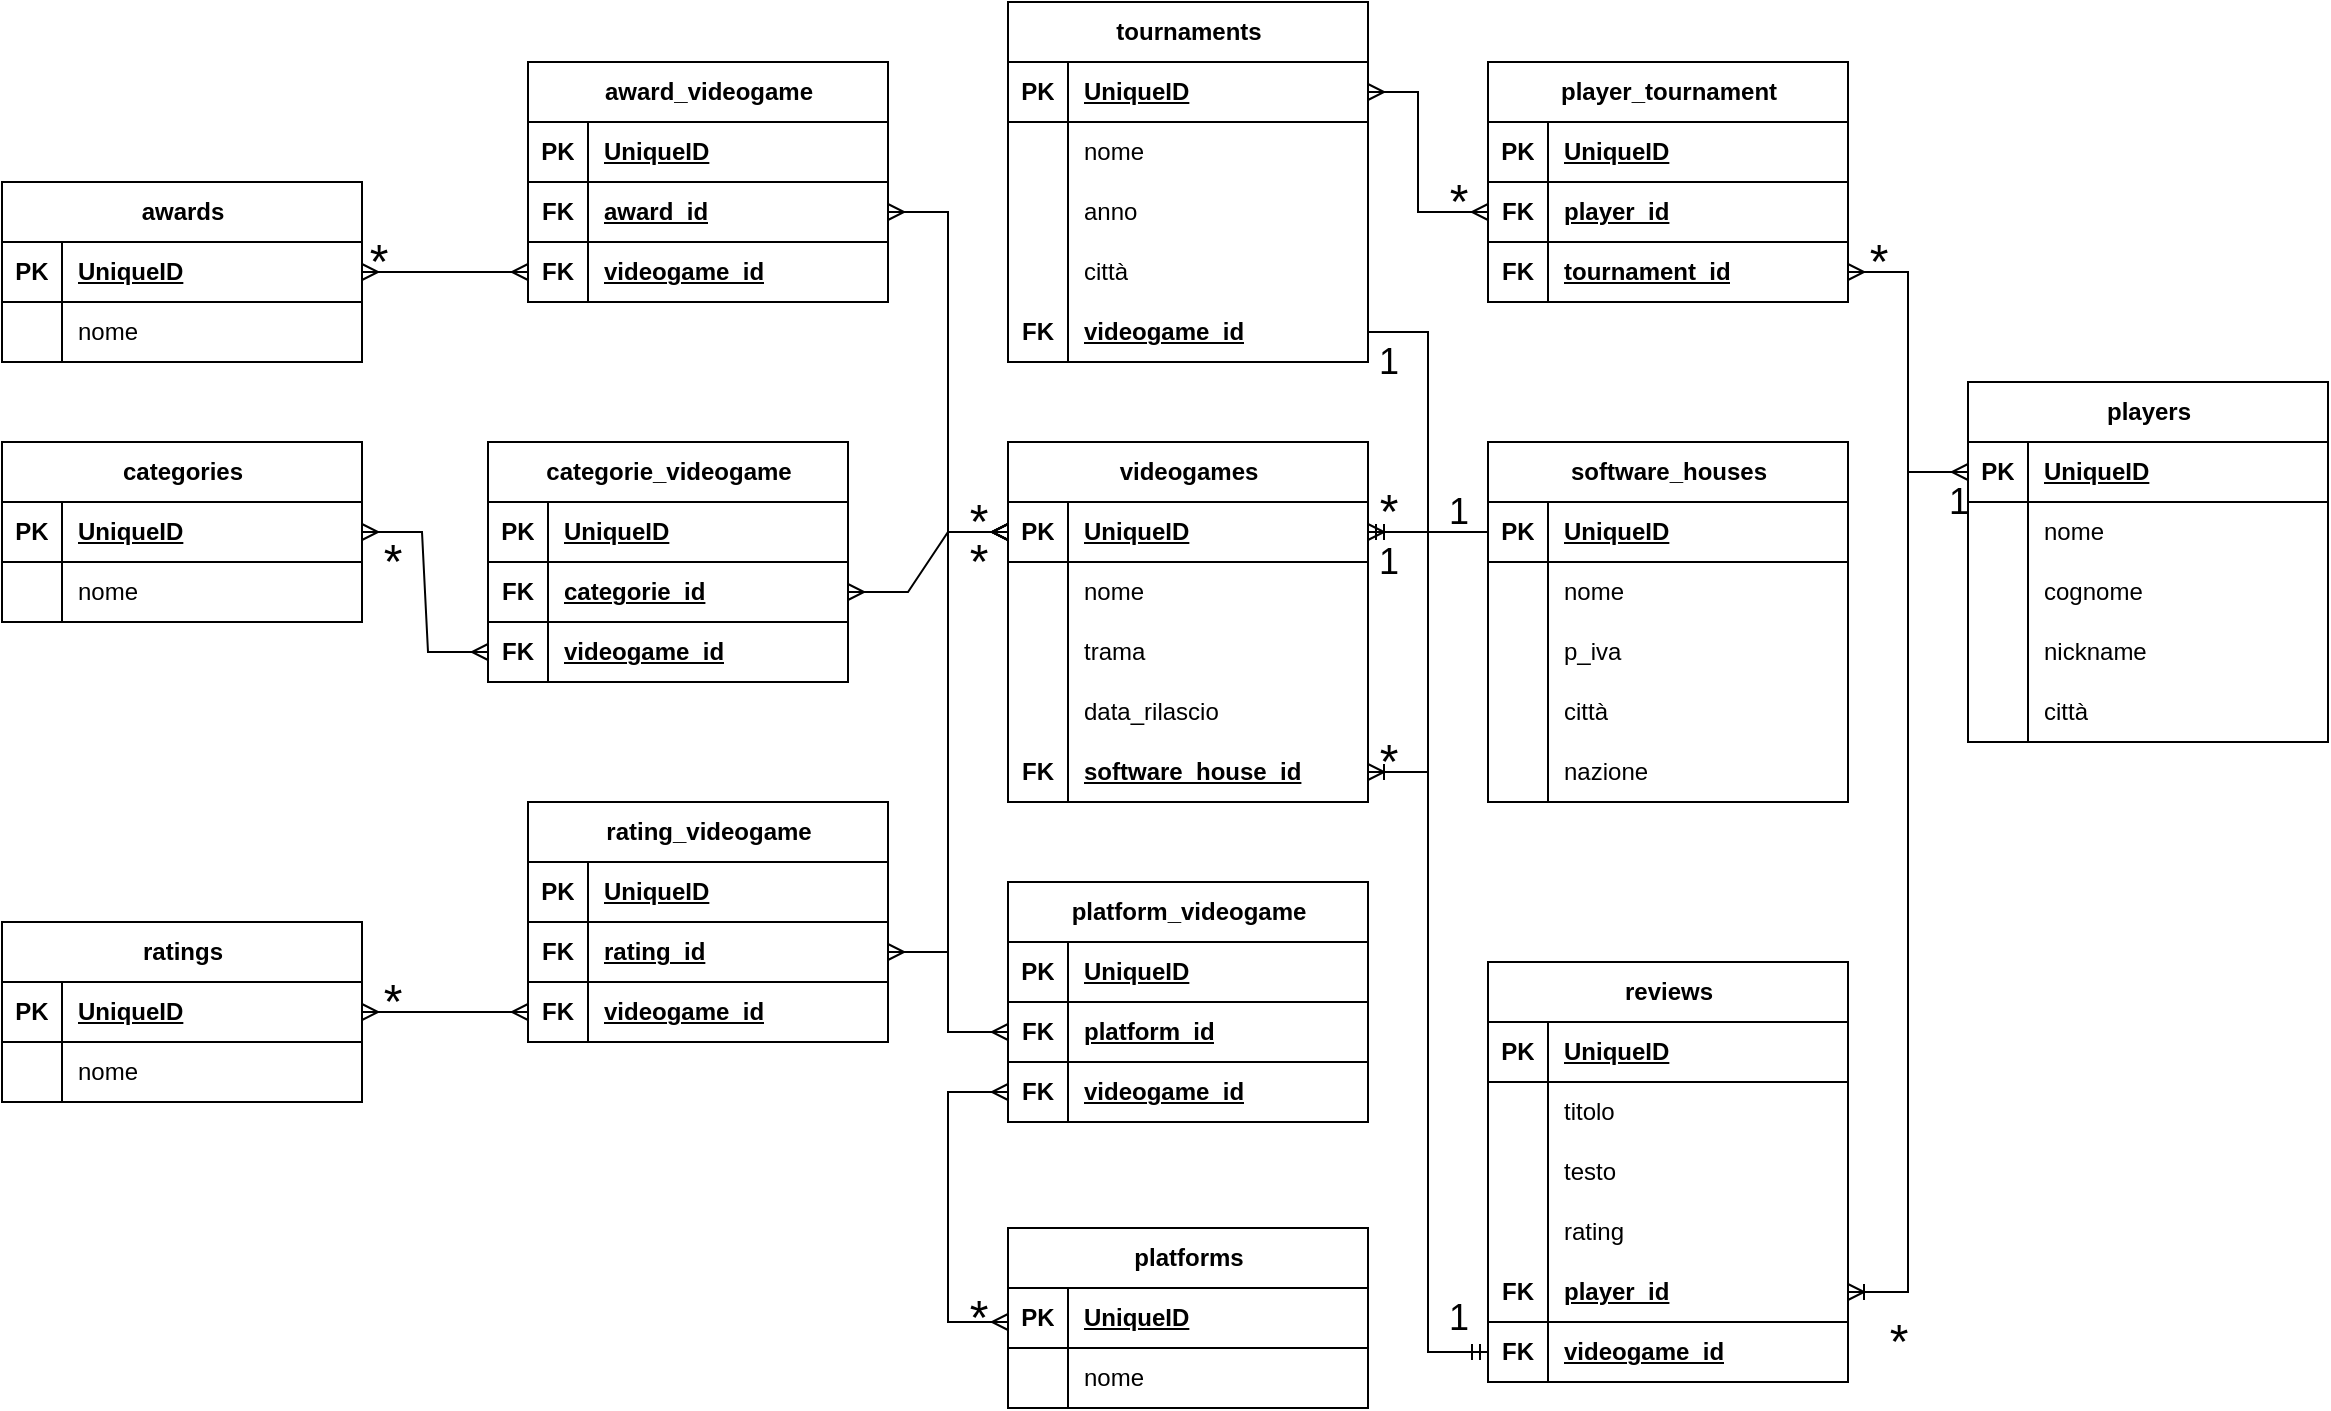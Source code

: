 <mxfile version="21.6.2" type="device">
  <diagram name="Pagina-1" id="OSn-Gn3q-gjNeLBqJLIK">
    <mxGraphModel dx="2541" dy="889" grid="1" gridSize="10" guides="1" tooltips="1" connect="1" arrows="1" fold="1" page="1" pageScale="1" pageWidth="827" pageHeight="1169" math="0" shadow="0">
      <root>
        <mxCell id="0" />
        <mxCell id="1" parent="0" />
        <mxCell id="F9eCUcgEmZ8qVswxvhaw-6" value="videogames" style="shape=table;startSize=30;container=1;collapsible=1;childLayout=tableLayout;fixedRows=1;rowLines=0;fontStyle=1;align=center;resizeLast=1;html=1;" vertex="1" parent="1">
          <mxGeometry x="-90" y="320" width="180" height="180" as="geometry" />
        </mxCell>
        <mxCell id="F9eCUcgEmZ8qVswxvhaw-7" value="" style="shape=tableRow;horizontal=0;startSize=0;swimlaneHead=0;swimlaneBody=0;fillColor=none;collapsible=0;dropTarget=0;points=[[0,0.5],[1,0.5]];portConstraint=eastwest;top=0;left=0;right=0;bottom=1;" vertex="1" parent="F9eCUcgEmZ8qVswxvhaw-6">
          <mxGeometry y="30" width="180" height="30" as="geometry" />
        </mxCell>
        <mxCell id="F9eCUcgEmZ8qVswxvhaw-8" value="PK" style="shape=partialRectangle;connectable=0;fillColor=none;top=0;left=0;bottom=0;right=0;fontStyle=1;overflow=hidden;whiteSpace=wrap;html=1;" vertex="1" parent="F9eCUcgEmZ8qVswxvhaw-7">
          <mxGeometry width="30" height="30" as="geometry">
            <mxRectangle width="30" height="30" as="alternateBounds" />
          </mxGeometry>
        </mxCell>
        <mxCell id="F9eCUcgEmZ8qVswxvhaw-9" value="UniqueID" style="shape=partialRectangle;connectable=0;fillColor=none;top=0;left=0;bottom=0;right=0;align=left;spacingLeft=6;fontStyle=5;overflow=hidden;whiteSpace=wrap;html=1;" vertex="1" parent="F9eCUcgEmZ8qVswxvhaw-7">
          <mxGeometry x="30" width="150" height="30" as="geometry">
            <mxRectangle width="150" height="30" as="alternateBounds" />
          </mxGeometry>
        </mxCell>
        <mxCell id="F9eCUcgEmZ8qVswxvhaw-10" value="" style="shape=tableRow;horizontal=0;startSize=0;swimlaneHead=0;swimlaneBody=0;fillColor=none;collapsible=0;dropTarget=0;points=[[0,0.5],[1,0.5]];portConstraint=eastwest;top=0;left=0;right=0;bottom=0;" vertex="1" parent="F9eCUcgEmZ8qVswxvhaw-6">
          <mxGeometry y="60" width="180" height="30" as="geometry" />
        </mxCell>
        <mxCell id="F9eCUcgEmZ8qVswxvhaw-11" value="" style="shape=partialRectangle;connectable=0;fillColor=none;top=0;left=0;bottom=0;right=0;editable=1;overflow=hidden;whiteSpace=wrap;html=1;" vertex="1" parent="F9eCUcgEmZ8qVswxvhaw-10">
          <mxGeometry width="30" height="30" as="geometry">
            <mxRectangle width="30" height="30" as="alternateBounds" />
          </mxGeometry>
        </mxCell>
        <mxCell id="F9eCUcgEmZ8qVswxvhaw-12" value="nome" style="shape=partialRectangle;connectable=0;fillColor=none;top=0;left=0;bottom=0;right=0;align=left;spacingLeft=6;overflow=hidden;whiteSpace=wrap;html=1;" vertex="1" parent="F9eCUcgEmZ8qVswxvhaw-10">
          <mxGeometry x="30" width="150" height="30" as="geometry">
            <mxRectangle width="150" height="30" as="alternateBounds" />
          </mxGeometry>
        </mxCell>
        <mxCell id="F9eCUcgEmZ8qVswxvhaw-13" value="" style="shape=tableRow;horizontal=0;startSize=0;swimlaneHead=0;swimlaneBody=0;fillColor=none;collapsible=0;dropTarget=0;points=[[0,0.5],[1,0.5]];portConstraint=eastwest;top=0;left=0;right=0;bottom=0;" vertex="1" parent="F9eCUcgEmZ8qVswxvhaw-6">
          <mxGeometry y="90" width="180" height="30" as="geometry" />
        </mxCell>
        <mxCell id="F9eCUcgEmZ8qVswxvhaw-14" value="" style="shape=partialRectangle;connectable=0;fillColor=none;top=0;left=0;bottom=0;right=0;editable=1;overflow=hidden;whiteSpace=wrap;html=1;" vertex="1" parent="F9eCUcgEmZ8qVswxvhaw-13">
          <mxGeometry width="30" height="30" as="geometry">
            <mxRectangle width="30" height="30" as="alternateBounds" />
          </mxGeometry>
        </mxCell>
        <mxCell id="F9eCUcgEmZ8qVswxvhaw-15" value="trama" style="shape=partialRectangle;connectable=0;fillColor=none;top=0;left=0;bottom=0;right=0;align=left;spacingLeft=6;overflow=hidden;whiteSpace=wrap;html=1;" vertex="1" parent="F9eCUcgEmZ8qVswxvhaw-13">
          <mxGeometry x="30" width="150" height="30" as="geometry">
            <mxRectangle width="150" height="30" as="alternateBounds" />
          </mxGeometry>
        </mxCell>
        <mxCell id="F9eCUcgEmZ8qVswxvhaw-16" value="" style="shape=tableRow;horizontal=0;startSize=0;swimlaneHead=0;swimlaneBody=0;fillColor=none;collapsible=0;dropTarget=0;points=[[0,0.5],[1,0.5]];portConstraint=eastwest;top=0;left=0;right=0;bottom=0;" vertex="1" parent="F9eCUcgEmZ8qVswxvhaw-6">
          <mxGeometry y="120" width="180" height="30" as="geometry" />
        </mxCell>
        <mxCell id="F9eCUcgEmZ8qVswxvhaw-17" value="" style="shape=partialRectangle;connectable=0;fillColor=none;top=0;left=0;bottom=0;right=0;editable=1;overflow=hidden;whiteSpace=wrap;html=1;" vertex="1" parent="F9eCUcgEmZ8qVswxvhaw-16">
          <mxGeometry width="30" height="30" as="geometry">
            <mxRectangle width="30" height="30" as="alternateBounds" />
          </mxGeometry>
        </mxCell>
        <mxCell id="F9eCUcgEmZ8qVswxvhaw-18" value="data_rilascio" style="shape=partialRectangle;connectable=0;fillColor=none;top=0;left=0;bottom=0;right=0;align=left;spacingLeft=6;overflow=hidden;whiteSpace=wrap;html=1;" vertex="1" parent="F9eCUcgEmZ8qVswxvhaw-16">
          <mxGeometry x="30" width="150" height="30" as="geometry">
            <mxRectangle width="150" height="30" as="alternateBounds" />
          </mxGeometry>
        </mxCell>
        <mxCell id="F9eCUcgEmZ8qVswxvhaw-38" value="" style="shape=tableRow;horizontal=0;startSize=0;swimlaneHead=0;swimlaneBody=0;fillColor=none;collapsible=0;dropTarget=0;points=[[0,0.5],[1,0.5]];portConstraint=eastwest;top=0;left=0;right=0;bottom=1;" vertex="1" parent="F9eCUcgEmZ8qVswxvhaw-6">
          <mxGeometry y="150" width="180" height="30" as="geometry" />
        </mxCell>
        <mxCell id="F9eCUcgEmZ8qVswxvhaw-39" value="FK" style="shape=partialRectangle;connectable=0;fillColor=none;top=0;left=0;bottom=0;right=0;fontStyle=1;overflow=hidden;whiteSpace=wrap;html=1;" vertex="1" parent="F9eCUcgEmZ8qVswxvhaw-38">
          <mxGeometry width="30" height="30" as="geometry">
            <mxRectangle width="30" height="30" as="alternateBounds" />
          </mxGeometry>
        </mxCell>
        <mxCell id="F9eCUcgEmZ8qVswxvhaw-40" value="software_house_id" style="shape=partialRectangle;connectable=0;fillColor=none;top=0;left=0;bottom=0;right=0;align=left;spacingLeft=6;fontStyle=5;overflow=hidden;whiteSpace=wrap;html=1;" vertex="1" parent="F9eCUcgEmZ8qVswxvhaw-38">
          <mxGeometry x="30" width="150" height="30" as="geometry">
            <mxRectangle width="150" height="30" as="alternateBounds" />
          </mxGeometry>
        </mxCell>
        <mxCell id="F9eCUcgEmZ8qVswxvhaw-19" value="software_houses" style="shape=table;startSize=30;container=1;collapsible=1;childLayout=tableLayout;fixedRows=1;rowLines=0;fontStyle=1;align=center;resizeLast=1;html=1;" vertex="1" parent="1">
          <mxGeometry x="150" y="320" width="180" height="180" as="geometry" />
        </mxCell>
        <mxCell id="F9eCUcgEmZ8qVswxvhaw-20" value="" style="shape=tableRow;horizontal=0;startSize=0;swimlaneHead=0;swimlaneBody=0;fillColor=none;collapsible=0;dropTarget=0;points=[[0,0.5],[1,0.5]];portConstraint=eastwest;top=0;left=0;right=0;bottom=1;" vertex="1" parent="F9eCUcgEmZ8qVswxvhaw-19">
          <mxGeometry y="30" width="180" height="30" as="geometry" />
        </mxCell>
        <mxCell id="F9eCUcgEmZ8qVswxvhaw-21" value="PK" style="shape=partialRectangle;connectable=0;fillColor=none;top=0;left=0;bottom=0;right=0;fontStyle=1;overflow=hidden;whiteSpace=wrap;html=1;" vertex="1" parent="F9eCUcgEmZ8qVswxvhaw-20">
          <mxGeometry width="30" height="30" as="geometry">
            <mxRectangle width="30" height="30" as="alternateBounds" />
          </mxGeometry>
        </mxCell>
        <mxCell id="F9eCUcgEmZ8qVswxvhaw-22" value="UniqueID" style="shape=partialRectangle;connectable=0;fillColor=none;top=0;left=0;bottom=0;right=0;align=left;spacingLeft=6;fontStyle=5;overflow=hidden;whiteSpace=wrap;html=1;" vertex="1" parent="F9eCUcgEmZ8qVswxvhaw-20">
          <mxGeometry x="30" width="150" height="30" as="geometry">
            <mxRectangle width="150" height="30" as="alternateBounds" />
          </mxGeometry>
        </mxCell>
        <mxCell id="F9eCUcgEmZ8qVswxvhaw-23" value="" style="shape=tableRow;horizontal=0;startSize=0;swimlaneHead=0;swimlaneBody=0;fillColor=none;collapsible=0;dropTarget=0;points=[[0,0.5],[1,0.5]];portConstraint=eastwest;top=0;left=0;right=0;bottom=0;" vertex="1" parent="F9eCUcgEmZ8qVswxvhaw-19">
          <mxGeometry y="60" width="180" height="30" as="geometry" />
        </mxCell>
        <mxCell id="F9eCUcgEmZ8qVswxvhaw-24" value="" style="shape=partialRectangle;connectable=0;fillColor=none;top=0;left=0;bottom=0;right=0;editable=1;overflow=hidden;whiteSpace=wrap;html=1;" vertex="1" parent="F9eCUcgEmZ8qVswxvhaw-23">
          <mxGeometry width="30" height="30" as="geometry">
            <mxRectangle width="30" height="30" as="alternateBounds" />
          </mxGeometry>
        </mxCell>
        <mxCell id="F9eCUcgEmZ8qVswxvhaw-25" value="nome" style="shape=partialRectangle;connectable=0;fillColor=none;top=0;left=0;bottom=0;right=0;align=left;spacingLeft=6;overflow=hidden;whiteSpace=wrap;html=1;" vertex="1" parent="F9eCUcgEmZ8qVswxvhaw-23">
          <mxGeometry x="30" width="150" height="30" as="geometry">
            <mxRectangle width="150" height="30" as="alternateBounds" />
          </mxGeometry>
        </mxCell>
        <mxCell id="F9eCUcgEmZ8qVswxvhaw-26" value="" style="shape=tableRow;horizontal=0;startSize=0;swimlaneHead=0;swimlaneBody=0;fillColor=none;collapsible=0;dropTarget=0;points=[[0,0.5],[1,0.5]];portConstraint=eastwest;top=0;left=0;right=0;bottom=0;" vertex="1" parent="F9eCUcgEmZ8qVswxvhaw-19">
          <mxGeometry y="90" width="180" height="30" as="geometry" />
        </mxCell>
        <mxCell id="F9eCUcgEmZ8qVswxvhaw-27" value="" style="shape=partialRectangle;connectable=0;fillColor=none;top=0;left=0;bottom=0;right=0;editable=1;overflow=hidden;whiteSpace=wrap;html=1;" vertex="1" parent="F9eCUcgEmZ8qVswxvhaw-26">
          <mxGeometry width="30" height="30" as="geometry">
            <mxRectangle width="30" height="30" as="alternateBounds" />
          </mxGeometry>
        </mxCell>
        <mxCell id="F9eCUcgEmZ8qVswxvhaw-28" value="p_iva" style="shape=partialRectangle;connectable=0;fillColor=none;top=0;left=0;bottom=0;right=0;align=left;spacingLeft=6;overflow=hidden;whiteSpace=wrap;html=1;" vertex="1" parent="F9eCUcgEmZ8qVswxvhaw-26">
          <mxGeometry x="30" width="150" height="30" as="geometry">
            <mxRectangle width="150" height="30" as="alternateBounds" />
          </mxGeometry>
        </mxCell>
        <mxCell id="F9eCUcgEmZ8qVswxvhaw-29" value="" style="shape=tableRow;horizontal=0;startSize=0;swimlaneHead=0;swimlaneBody=0;fillColor=none;collapsible=0;dropTarget=0;points=[[0,0.5],[1,0.5]];portConstraint=eastwest;top=0;left=0;right=0;bottom=0;" vertex="1" parent="F9eCUcgEmZ8qVswxvhaw-19">
          <mxGeometry y="120" width="180" height="30" as="geometry" />
        </mxCell>
        <mxCell id="F9eCUcgEmZ8qVswxvhaw-30" value="" style="shape=partialRectangle;connectable=0;fillColor=none;top=0;left=0;bottom=0;right=0;editable=1;overflow=hidden;whiteSpace=wrap;html=1;" vertex="1" parent="F9eCUcgEmZ8qVswxvhaw-29">
          <mxGeometry width="30" height="30" as="geometry">
            <mxRectangle width="30" height="30" as="alternateBounds" />
          </mxGeometry>
        </mxCell>
        <mxCell id="F9eCUcgEmZ8qVswxvhaw-31" value="città" style="shape=partialRectangle;connectable=0;fillColor=none;top=0;left=0;bottom=0;right=0;align=left;spacingLeft=6;overflow=hidden;whiteSpace=wrap;html=1;" vertex="1" parent="F9eCUcgEmZ8qVswxvhaw-29">
          <mxGeometry x="30" width="150" height="30" as="geometry">
            <mxRectangle width="150" height="30" as="alternateBounds" />
          </mxGeometry>
        </mxCell>
        <mxCell id="F9eCUcgEmZ8qVswxvhaw-32" value="" style="shape=tableRow;horizontal=0;startSize=0;swimlaneHead=0;swimlaneBody=0;fillColor=none;collapsible=0;dropTarget=0;points=[[0,0.5],[1,0.5]];portConstraint=eastwest;top=0;left=0;right=0;bottom=0;" vertex="1" parent="F9eCUcgEmZ8qVswxvhaw-19">
          <mxGeometry y="150" width="180" height="30" as="geometry" />
        </mxCell>
        <mxCell id="F9eCUcgEmZ8qVswxvhaw-33" value="" style="shape=partialRectangle;connectable=0;fillColor=none;top=0;left=0;bottom=0;right=0;editable=1;overflow=hidden;whiteSpace=wrap;html=1;" vertex="1" parent="F9eCUcgEmZ8qVswxvhaw-32">
          <mxGeometry width="30" height="30" as="geometry">
            <mxRectangle width="30" height="30" as="alternateBounds" />
          </mxGeometry>
        </mxCell>
        <mxCell id="F9eCUcgEmZ8qVswxvhaw-34" value="nazione" style="shape=partialRectangle;connectable=0;fillColor=none;top=0;left=0;bottom=0;right=0;align=left;spacingLeft=6;overflow=hidden;whiteSpace=wrap;html=1;" vertex="1" parent="F9eCUcgEmZ8qVswxvhaw-32">
          <mxGeometry x="30" width="150" height="30" as="geometry">
            <mxRectangle width="150" height="30" as="alternateBounds" />
          </mxGeometry>
        </mxCell>
        <mxCell id="F9eCUcgEmZ8qVswxvhaw-41" value="" style="edgeStyle=entityRelationEdgeStyle;fontSize=12;html=1;endArrow=ERoneToMany;rounded=0;exitX=0;exitY=0.5;exitDx=0;exitDy=0;" edge="1" parent="1" source="F9eCUcgEmZ8qVswxvhaw-20" target="F9eCUcgEmZ8qVswxvhaw-38">
          <mxGeometry width="100" height="100" relative="1" as="geometry">
            <mxPoint x="60" y="480" as="sourcePoint" />
            <mxPoint x="160" y="380" as="targetPoint" />
          </mxGeometry>
        </mxCell>
        <mxCell id="F9eCUcgEmZ8qVswxvhaw-42" value="&lt;font style=&quot;font-size: 24px;&quot;&gt;*&lt;/font&gt;" style="text;html=1;align=center;verticalAlign=middle;resizable=0;points=[];autosize=1;strokeColor=none;fillColor=none;" vertex="1" parent="1">
          <mxGeometry x="85" y="460" width="30" height="40" as="geometry" />
        </mxCell>
        <mxCell id="F9eCUcgEmZ8qVswxvhaw-44" value="&lt;font style=&quot;font-size: 18px;&quot;&gt;1&lt;/font&gt;" style="text;html=1;align=center;verticalAlign=middle;resizable=0;points=[];autosize=1;strokeColor=none;fillColor=none;" vertex="1" parent="1">
          <mxGeometry x="120" y="335" width="30" height="40" as="geometry" />
        </mxCell>
        <mxCell id="F9eCUcgEmZ8qVswxvhaw-61" value="platforms" style="shape=table;startSize=30;container=1;collapsible=1;childLayout=tableLayout;fixedRows=1;rowLines=0;fontStyle=1;align=center;resizeLast=1;html=1;" vertex="1" parent="1">
          <mxGeometry x="-90" y="713" width="180" height="90" as="geometry" />
        </mxCell>
        <mxCell id="F9eCUcgEmZ8qVswxvhaw-62" value="" style="shape=tableRow;horizontal=0;startSize=0;swimlaneHead=0;swimlaneBody=0;fillColor=none;collapsible=0;dropTarget=0;points=[[0,0.5],[1,0.5]];portConstraint=eastwest;top=0;left=0;right=0;bottom=1;" vertex="1" parent="F9eCUcgEmZ8qVswxvhaw-61">
          <mxGeometry y="30" width="180" height="30" as="geometry" />
        </mxCell>
        <mxCell id="F9eCUcgEmZ8qVswxvhaw-63" value="PK" style="shape=partialRectangle;connectable=0;fillColor=none;top=0;left=0;bottom=0;right=0;fontStyle=1;overflow=hidden;whiteSpace=wrap;html=1;" vertex="1" parent="F9eCUcgEmZ8qVswxvhaw-62">
          <mxGeometry width="30" height="30" as="geometry">
            <mxRectangle width="30" height="30" as="alternateBounds" />
          </mxGeometry>
        </mxCell>
        <mxCell id="F9eCUcgEmZ8qVswxvhaw-64" value="UniqueID" style="shape=partialRectangle;connectable=0;fillColor=none;top=0;left=0;bottom=0;right=0;align=left;spacingLeft=6;fontStyle=5;overflow=hidden;whiteSpace=wrap;html=1;" vertex="1" parent="F9eCUcgEmZ8qVswxvhaw-62">
          <mxGeometry x="30" width="150" height="30" as="geometry">
            <mxRectangle width="150" height="30" as="alternateBounds" />
          </mxGeometry>
        </mxCell>
        <mxCell id="F9eCUcgEmZ8qVswxvhaw-65" value="" style="shape=tableRow;horizontal=0;startSize=0;swimlaneHead=0;swimlaneBody=0;fillColor=none;collapsible=0;dropTarget=0;points=[[0,0.5],[1,0.5]];portConstraint=eastwest;top=0;left=0;right=0;bottom=0;" vertex="1" parent="F9eCUcgEmZ8qVswxvhaw-61">
          <mxGeometry y="60" width="180" height="30" as="geometry" />
        </mxCell>
        <mxCell id="F9eCUcgEmZ8qVswxvhaw-66" value="" style="shape=partialRectangle;connectable=0;fillColor=none;top=0;left=0;bottom=0;right=0;editable=1;overflow=hidden;whiteSpace=wrap;html=1;" vertex="1" parent="F9eCUcgEmZ8qVswxvhaw-65">
          <mxGeometry width="30" height="30" as="geometry">
            <mxRectangle width="30" height="30" as="alternateBounds" />
          </mxGeometry>
        </mxCell>
        <mxCell id="F9eCUcgEmZ8qVswxvhaw-67" value="nome" style="shape=partialRectangle;connectable=0;fillColor=none;top=0;left=0;bottom=0;right=0;align=left;spacingLeft=6;overflow=hidden;whiteSpace=wrap;html=1;" vertex="1" parent="F9eCUcgEmZ8qVswxvhaw-65">
          <mxGeometry x="30" width="150" height="30" as="geometry">
            <mxRectangle width="150" height="30" as="alternateBounds" />
          </mxGeometry>
        </mxCell>
        <mxCell id="F9eCUcgEmZ8qVswxvhaw-77" value="platform_videogame" style="shape=table;startSize=30;container=1;collapsible=1;childLayout=tableLayout;fixedRows=1;rowLines=0;fontStyle=1;align=center;resizeLast=1;html=1;" vertex="1" parent="1">
          <mxGeometry x="-90" y="540" width="180" height="120" as="geometry" />
        </mxCell>
        <mxCell id="F9eCUcgEmZ8qVswxvhaw-78" value="" style="shape=tableRow;horizontal=0;startSize=0;swimlaneHead=0;swimlaneBody=0;fillColor=none;collapsible=0;dropTarget=0;points=[[0,0.5],[1,0.5]];portConstraint=eastwest;top=0;left=0;right=0;bottom=1;" vertex="1" parent="F9eCUcgEmZ8qVswxvhaw-77">
          <mxGeometry y="30" width="180" height="30" as="geometry" />
        </mxCell>
        <mxCell id="F9eCUcgEmZ8qVswxvhaw-79" value="PK" style="shape=partialRectangle;connectable=0;fillColor=none;top=0;left=0;bottom=0;right=0;fontStyle=1;overflow=hidden;whiteSpace=wrap;html=1;" vertex="1" parent="F9eCUcgEmZ8qVswxvhaw-78">
          <mxGeometry width="30" height="30" as="geometry">
            <mxRectangle width="30" height="30" as="alternateBounds" />
          </mxGeometry>
        </mxCell>
        <mxCell id="F9eCUcgEmZ8qVswxvhaw-80" value="UniqueID" style="shape=partialRectangle;connectable=0;fillColor=none;top=0;left=0;bottom=0;right=0;align=left;spacingLeft=6;fontStyle=5;overflow=hidden;whiteSpace=wrap;html=1;" vertex="1" parent="F9eCUcgEmZ8qVswxvhaw-78">
          <mxGeometry x="30" width="150" height="30" as="geometry">
            <mxRectangle width="150" height="30" as="alternateBounds" />
          </mxGeometry>
        </mxCell>
        <mxCell id="F9eCUcgEmZ8qVswxvhaw-87" value="" style="shape=tableRow;horizontal=0;startSize=0;swimlaneHead=0;swimlaneBody=0;fillColor=none;collapsible=0;dropTarget=0;points=[[0,0.5],[1,0.5]];portConstraint=eastwest;top=0;left=0;right=0;bottom=1;" vertex="1" parent="F9eCUcgEmZ8qVswxvhaw-77">
          <mxGeometry y="60" width="180" height="30" as="geometry" />
        </mxCell>
        <mxCell id="F9eCUcgEmZ8qVswxvhaw-88" value="FK" style="shape=partialRectangle;connectable=0;fillColor=none;top=0;left=0;bottom=0;right=0;fontStyle=1;overflow=hidden;whiteSpace=wrap;html=1;" vertex="1" parent="F9eCUcgEmZ8qVswxvhaw-87">
          <mxGeometry width="30" height="30" as="geometry">
            <mxRectangle width="30" height="30" as="alternateBounds" />
          </mxGeometry>
        </mxCell>
        <mxCell id="F9eCUcgEmZ8qVswxvhaw-89" value="platform_id" style="shape=partialRectangle;connectable=0;fillColor=none;top=0;left=0;bottom=0;right=0;align=left;spacingLeft=6;fontStyle=5;overflow=hidden;whiteSpace=wrap;html=1;" vertex="1" parent="F9eCUcgEmZ8qVswxvhaw-87">
          <mxGeometry x="30" width="150" height="30" as="geometry">
            <mxRectangle width="150" height="30" as="alternateBounds" />
          </mxGeometry>
        </mxCell>
        <mxCell id="F9eCUcgEmZ8qVswxvhaw-90" value="" style="shape=tableRow;horizontal=0;startSize=0;swimlaneHead=0;swimlaneBody=0;fillColor=none;collapsible=0;dropTarget=0;points=[[0,0.5],[1,0.5]];portConstraint=eastwest;top=0;left=0;right=0;bottom=1;" vertex="1" parent="F9eCUcgEmZ8qVswxvhaw-77">
          <mxGeometry y="90" width="180" height="30" as="geometry" />
        </mxCell>
        <mxCell id="F9eCUcgEmZ8qVswxvhaw-91" value="FK" style="shape=partialRectangle;connectable=0;fillColor=none;top=0;left=0;bottom=0;right=0;fontStyle=1;overflow=hidden;whiteSpace=wrap;html=1;" vertex="1" parent="F9eCUcgEmZ8qVswxvhaw-90">
          <mxGeometry width="30" height="30" as="geometry">
            <mxRectangle width="30" height="30" as="alternateBounds" />
          </mxGeometry>
        </mxCell>
        <mxCell id="F9eCUcgEmZ8qVswxvhaw-92" value="videogame_id" style="shape=partialRectangle;connectable=0;fillColor=none;top=0;left=0;bottom=0;right=0;align=left;spacingLeft=6;fontStyle=5;overflow=hidden;whiteSpace=wrap;html=1;" vertex="1" parent="F9eCUcgEmZ8qVswxvhaw-90">
          <mxGeometry x="30" width="150" height="30" as="geometry">
            <mxRectangle width="150" height="30" as="alternateBounds" />
          </mxGeometry>
        </mxCell>
        <mxCell id="F9eCUcgEmZ8qVswxvhaw-93" value="" style="fontSize=12;html=1;endArrow=ERmany;startArrow=ERmany;rounded=0;edgeStyle=orthogonalEdgeStyle;" edge="1" parent="1" source="F9eCUcgEmZ8qVswxvhaw-62" target="F9eCUcgEmZ8qVswxvhaw-90">
          <mxGeometry width="100" height="100" relative="1" as="geometry">
            <mxPoint x="-130" y="790" as="sourcePoint" />
            <mxPoint x="-120" y="640" as="targetPoint" />
            <Array as="points">
              <mxPoint x="-120" y="760" />
              <mxPoint x="-120" y="645" />
            </Array>
          </mxGeometry>
        </mxCell>
        <mxCell id="F9eCUcgEmZ8qVswxvhaw-94" value="" style="edgeStyle=orthogonalEdgeStyle;fontSize=12;html=1;endArrow=ERmany;startArrow=ERmany;rounded=0;" edge="1" parent="1" source="F9eCUcgEmZ8qVswxvhaw-87" target="F9eCUcgEmZ8qVswxvhaw-7">
          <mxGeometry width="100" height="100" relative="1" as="geometry">
            <mxPoint x="-130" y="650" as="sourcePoint" />
            <mxPoint x="-160" y="370" as="targetPoint" />
            <Array as="points">
              <mxPoint x="-120" y="615" />
              <mxPoint x="-120" y="365" />
            </Array>
          </mxGeometry>
        </mxCell>
        <mxCell id="F9eCUcgEmZ8qVswxvhaw-95" value="&lt;font style=&quot;font-size: 24px;&quot;&gt;*&lt;/font&gt;" style="text;html=1;align=center;verticalAlign=middle;resizable=0;points=[];autosize=1;strokeColor=none;fillColor=none;" vertex="1" parent="1">
          <mxGeometry x="-120" y="340" width="30" height="40" as="geometry" />
        </mxCell>
        <mxCell id="F9eCUcgEmZ8qVswxvhaw-97" value="&lt;font style=&quot;font-size: 24px;&quot;&gt;*&lt;/font&gt;" style="text;html=1;align=center;verticalAlign=middle;resizable=0;points=[];autosize=1;strokeColor=none;fillColor=none;" vertex="1" parent="1">
          <mxGeometry x="-120" y="738" width="30" height="40" as="geometry" />
        </mxCell>
        <mxCell id="F9eCUcgEmZ8qVswxvhaw-98" value="categories" style="shape=table;startSize=30;container=1;collapsible=1;childLayout=tableLayout;fixedRows=1;rowLines=0;fontStyle=1;align=center;resizeLast=1;html=1;" vertex="1" parent="1">
          <mxGeometry x="-593" y="320" width="180" height="90" as="geometry" />
        </mxCell>
        <mxCell id="F9eCUcgEmZ8qVswxvhaw-99" value="" style="shape=tableRow;horizontal=0;startSize=0;swimlaneHead=0;swimlaneBody=0;fillColor=none;collapsible=0;dropTarget=0;points=[[0,0.5],[1,0.5]];portConstraint=eastwest;top=0;left=0;right=0;bottom=1;" vertex="1" parent="F9eCUcgEmZ8qVswxvhaw-98">
          <mxGeometry y="30" width="180" height="30" as="geometry" />
        </mxCell>
        <mxCell id="F9eCUcgEmZ8qVswxvhaw-100" value="PK" style="shape=partialRectangle;connectable=0;fillColor=none;top=0;left=0;bottom=0;right=0;fontStyle=1;overflow=hidden;whiteSpace=wrap;html=1;" vertex="1" parent="F9eCUcgEmZ8qVswxvhaw-99">
          <mxGeometry width="30" height="30" as="geometry">
            <mxRectangle width="30" height="30" as="alternateBounds" />
          </mxGeometry>
        </mxCell>
        <mxCell id="F9eCUcgEmZ8qVswxvhaw-101" value="UniqueID" style="shape=partialRectangle;connectable=0;fillColor=none;top=0;left=0;bottom=0;right=0;align=left;spacingLeft=6;fontStyle=5;overflow=hidden;whiteSpace=wrap;html=1;" vertex="1" parent="F9eCUcgEmZ8qVswxvhaw-99">
          <mxGeometry x="30" width="150" height="30" as="geometry">
            <mxRectangle width="150" height="30" as="alternateBounds" />
          </mxGeometry>
        </mxCell>
        <mxCell id="F9eCUcgEmZ8qVswxvhaw-102" value="" style="shape=tableRow;horizontal=0;startSize=0;swimlaneHead=0;swimlaneBody=0;fillColor=none;collapsible=0;dropTarget=0;points=[[0,0.5],[1,0.5]];portConstraint=eastwest;top=0;left=0;right=0;bottom=0;" vertex="1" parent="F9eCUcgEmZ8qVswxvhaw-98">
          <mxGeometry y="60" width="180" height="30" as="geometry" />
        </mxCell>
        <mxCell id="F9eCUcgEmZ8qVswxvhaw-103" value="" style="shape=partialRectangle;connectable=0;fillColor=none;top=0;left=0;bottom=0;right=0;editable=1;overflow=hidden;whiteSpace=wrap;html=1;" vertex="1" parent="F9eCUcgEmZ8qVswxvhaw-102">
          <mxGeometry width="30" height="30" as="geometry">
            <mxRectangle width="30" height="30" as="alternateBounds" />
          </mxGeometry>
        </mxCell>
        <mxCell id="F9eCUcgEmZ8qVswxvhaw-104" value="nome" style="shape=partialRectangle;connectable=0;fillColor=none;top=0;left=0;bottom=0;right=0;align=left;spacingLeft=6;overflow=hidden;whiteSpace=wrap;html=1;" vertex="1" parent="F9eCUcgEmZ8qVswxvhaw-102">
          <mxGeometry x="30" width="150" height="30" as="geometry">
            <mxRectangle width="150" height="30" as="alternateBounds" />
          </mxGeometry>
        </mxCell>
        <mxCell id="F9eCUcgEmZ8qVswxvhaw-105" value="categorie_videogame" style="shape=table;startSize=30;container=1;collapsible=1;childLayout=tableLayout;fixedRows=1;rowLines=0;fontStyle=1;align=center;resizeLast=1;html=1;" vertex="1" parent="1">
          <mxGeometry x="-350" y="320" width="180" height="120" as="geometry" />
        </mxCell>
        <mxCell id="F9eCUcgEmZ8qVswxvhaw-106" value="" style="shape=tableRow;horizontal=0;startSize=0;swimlaneHead=0;swimlaneBody=0;fillColor=none;collapsible=0;dropTarget=0;points=[[0,0.5],[1,0.5]];portConstraint=eastwest;top=0;left=0;right=0;bottom=1;" vertex="1" parent="F9eCUcgEmZ8qVswxvhaw-105">
          <mxGeometry y="30" width="180" height="30" as="geometry" />
        </mxCell>
        <mxCell id="F9eCUcgEmZ8qVswxvhaw-107" value="PK" style="shape=partialRectangle;connectable=0;fillColor=none;top=0;left=0;bottom=0;right=0;fontStyle=1;overflow=hidden;whiteSpace=wrap;html=1;" vertex="1" parent="F9eCUcgEmZ8qVswxvhaw-106">
          <mxGeometry width="30" height="30" as="geometry">
            <mxRectangle width="30" height="30" as="alternateBounds" />
          </mxGeometry>
        </mxCell>
        <mxCell id="F9eCUcgEmZ8qVswxvhaw-108" value="UniqueID" style="shape=partialRectangle;connectable=0;fillColor=none;top=0;left=0;bottom=0;right=0;align=left;spacingLeft=6;fontStyle=5;overflow=hidden;whiteSpace=wrap;html=1;" vertex="1" parent="F9eCUcgEmZ8qVswxvhaw-106">
          <mxGeometry x="30" width="150" height="30" as="geometry">
            <mxRectangle width="150" height="30" as="alternateBounds" />
          </mxGeometry>
        </mxCell>
        <mxCell id="F9eCUcgEmZ8qVswxvhaw-109" value="" style="shape=tableRow;horizontal=0;startSize=0;swimlaneHead=0;swimlaneBody=0;fillColor=none;collapsible=0;dropTarget=0;points=[[0,0.5],[1,0.5]];portConstraint=eastwest;top=0;left=0;right=0;bottom=1;" vertex="1" parent="F9eCUcgEmZ8qVswxvhaw-105">
          <mxGeometry y="60" width="180" height="30" as="geometry" />
        </mxCell>
        <mxCell id="F9eCUcgEmZ8qVswxvhaw-110" value="FK" style="shape=partialRectangle;connectable=0;fillColor=none;top=0;left=0;bottom=0;right=0;fontStyle=1;overflow=hidden;whiteSpace=wrap;html=1;" vertex="1" parent="F9eCUcgEmZ8qVswxvhaw-109">
          <mxGeometry width="30" height="30" as="geometry">
            <mxRectangle width="30" height="30" as="alternateBounds" />
          </mxGeometry>
        </mxCell>
        <mxCell id="F9eCUcgEmZ8qVswxvhaw-111" value="categorie_id" style="shape=partialRectangle;connectable=0;fillColor=none;top=0;left=0;bottom=0;right=0;align=left;spacingLeft=6;fontStyle=5;overflow=hidden;whiteSpace=wrap;html=1;" vertex="1" parent="F9eCUcgEmZ8qVswxvhaw-109">
          <mxGeometry x="30" width="150" height="30" as="geometry">
            <mxRectangle width="150" height="30" as="alternateBounds" />
          </mxGeometry>
        </mxCell>
        <mxCell id="F9eCUcgEmZ8qVswxvhaw-112" value="" style="shape=tableRow;horizontal=0;startSize=0;swimlaneHead=0;swimlaneBody=0;fillColor=none;collapsible=0;dropTarget=0;points=[[0,0.5],[1,0.5]];portConstraint=eastwest;top=0;left=0;right=0;bottom=1;" vertex="1" parent="F9eCUcgEmZ8qVswxvhaw-105">
          <mxGeometry y="90" width="180" height="30" as="geometry" />
        </mxCell>
        <mxCell id="F9eCUcgEmZ8qVswxvhaw-113" value="FK" style="shape=partialRectangle;connectable=0;fillColor=none;top=0;left=0;bottom=0;right=0;fontStyle=1;overflow=hidden;whiteSpace=wrap;html=1;" vertex="1" parent="F9eCUcgEmZ8qVswxvhaw-112">
          <mxGeometry width="30" height="30" as="geometry">
            <mxRectangle width="30" height="30" as="alternateBounds" />
          </mxGeometry>
        </mxCell>
        <mxCell id="F9eCUcgEmZ8qVswxvhaw-114" value="videogame_id" style="shape=partialRectangle;connectable=0;fillColor=none;top=0;left=0;bottom=0;right=0;align=left;spacingLeft=6;fontStyle=5;overflow=hidden;whiteSpace=wrap;html=1;" vertex="1" parent="F9eCUcgEmZ8qVswxvhaw-112">
          <mxGeometry x="30" width="150" height="30" as="geometry">
            <mxRectangle width="150" height="30" as="alternateBounds" />
          </mxGeometry>
        </mxCell>
        <mxCell id="F9eCUcgEmZ8qVswxvhaw-115" value="" style="edgeStyle=entityRelationEdgeStyle;fontSize=12;html=1;endArrow=ERmany;startArrow=ERmany;rounded=0;" edge="1" parent="1" source="F9eCUcgEmZ8qVswxvhaw-99" target="F9eCUcgEmZ8qVswxvhaw-112">
          <mxGeometry width="100" height="100" relative="1" as="geometry">
            <mxPoint x="-340" y="520" as="sourcePoint" />
            <mxPoint x="-240" y="420" as="targetPoint" />
            <Array as="points">
              <mxPoint x="-383" y="400" />
            </Array>
          </mxGeometry>
        </mxCell>
        <mxCell id="F9eCUcgEmZ8qVswxvhaw-116" value="" style="edgeStyle=entityRelationEdgeStyle;fontSize=12;html=1;endArrow=ERmany;startArrow=ERmany;rounded=0;" edge="1" parent="1" source="F9eCUcgEmZ8qVswxvhaw-109" target="F9eCUcgEmZ8qVswxvhaw-7">
          <mxGeometry width="100" height="100" relative="1" as="geometry">
            <mxPoint x="-170" y="270" as="sourcePoint" />
            <mxPoint x="-107" y="330" as="targetPoint" />
            <Array as="points">
              <mxPoint x="-140" y="305" />
            </Array>
          </mxGeometry>
        </mxCell>
        <mxCell id="F9eCUcgEmZ8qVswxvhaw-117" value="&lt;font style=&quot;font-size: 24px;&quot;&gt;*&lt;/font&gt;" style="text;html=1;align=center;verticalAlign=middle;resizable=0;points=[];autosize=1;strokeColor=none;fillColor=none;" vertex="1" parent="1">
          <mxGeometry x="-120" y="360" width="30" height="40" as="geometry" />
        </mxCell>
        <mxCell id="F9eCUcgEmZ8qVswxvhaw-118" value="&lt;font style=&quot;font-size: 24px;&quot;&gt;*&lt;/font&gt;" style="text;html=1;align=center;verticalAlign=middle;resizable=0;points=[];autosize=1;strokeColor=none;fillColor=none;" vertex="1" parent="1">
          <mxGeometry x="-413" y="360" width="30" height="40" as="geometry" />
        </mxCell>
        <mxCell id="F9eCUcgEmZ8qVswxvhaw-119" value="ratings" style="shape=table;startSize=30;container=1;collapsible=1;childLayout=tableLayout;fixedRows=1;rowLines=0;fontStyle=1;align=center;resizeLast=1;html=1;" vertex="1" parent="1">
          <mxGeometry x="-593" y="560" width="180" height="90" as="geometry" />
        </mxCell>
        <mxCell id="F9eCUcgEmZ8qVswxvhaw-120" value="" style="shape=tableRow;horizontal=0;startSize=0;swimlaneHead=0;swimlaneBody=0;fillColor=none;collapsible=0;dropTarget=0;points=[[0,0.5],[1,0.5]];portConstraint=eastwest;top=0;left=0;right=0;bottom=1;" vertex="1" parent="F9eCUcgEmZ8qVswxvhaw-119">
          <mxGeometry y="30" width="180" height="30" as="geometry" />
        </mxCell>
        <mxCell id="F9eCUcgEmZ8qVswxvhaw-121" value="PK" style="shape=partialRectangle;connectable=0;fillColor=none;top=0;left=0;bottom=0;right=0;fontStyle=1;overflow=hidden;whiteSpace=wrap;html=1;" vertex="1" parent="F9eCUcgEmZ8qVswxvhaw-120">
          <mxGeometry width="30" height="30" as="geometry">
            <mxRectangle width="30" height="30" as="alternateBounds" />
          </mxGeometry>
        </mxCell>
        <mxCell id="F9eCUcgEmZ8qVswxvhaw-122" value="UniqueID" style="shape=partialRectangle;connectable=0;fillColor=none;top=0;left=0;bottom=0;right=0;align=left;spacingLeft=6;fontStyle=5;overflow=hidden;whiteSpace=wrap;html=1;" vertex="1" parent="F9eCUcgEmZ8qVswxvhaw-120">
          <mxGeometry x="30" width="150" height="30" as="geometry">
            <mxRectangle width="150" height="30" as="alternateBounds" />
          </mxGeometry>
        </mxCell>
        <mxCell id="F9eCUcgEmZ8qVswxvhaw-123" value="" style="shape=tableRow;horizontal=0;startSize=0;swimlaneHead=0;swimlaneBody=0;fillColor=none;collapsible=0;dropTarget=0;points=[[0,0.5],[1,0.5]];portConstraint=eastwest;top=0;left=0;right=0;bottom=0;" vertex="1" parent="F9eCUcgEmZ8qVswxvhaw-119">
          <mxGeometry y="60" width="180" height="30" as="geometry" />
        </mxCell>
        <mxCell id="F9eCUcgEmZ8qVswxvhaw-124" value="" style="shape=partialRectangle;connectable=0;fillColor=none;top=0;left=0;bottom=0;right=0;editable=1;overflow=hidden;whiteSpace=wrap;html=1;" vertex="1" parent="F9eCUcgEmZ8qVswxvhaw-123">
          <mxGeometry width="30" height="30" as="geometry">
            <mxRectangle width="30" height="30" as="alternateBounds" />
          </mxGeometry>
        </mxCell>
        <mxCell id="F9eCUcgEmZ8qVswxvhaw-125" value="nome" style="shape=partialRectangle;connectable=0;fillColor=none;top=0;left=0;bottom=0;right=0;align=left;spacingLeft=6;overflow=hidden;whiteSpace=wrap;html=1;" vertex="1" parent="F9eCUcgEmZ8qVswxvhaw-123">
          <mxGeometry x="30" width="150" height="30" as="geometry">
            <mxRectangle width="150" height="30" as="alternateBounds" />
          </mxGeometry>
        </mxCell>
        <mxCell id="F9eCUcgEmZ8qVswxvhaw-126" value="rating_videogame" style="shape=table;startSize=30;container=1;collapsible=1;childLayout=tableLayout;fixedRows=1;rowLines=0;fontStyle=1;align=center;resizeLast=1;html=1;" vertex="1" parent="1">
          <mxGeometry x="-330" y="500" width="180" height="120" as="geometry" />
        </mxCell>
        <mxCell id="F9eCUcgEmZ8qVswxvhaw-127" value="" style="shape=tableRow;horizontal=0;startSize=0;swimlaneHead=0;swimlaneBody=0;fillColor=none;collapsible=0;dropTarget=0;points=[[0,0.5],[1,0.5]];portConstraint=eastwest;top=0;left=0;right=0;bottom=1;" vertex="1" parent="F9eCUcgEmZ8qVswxvhaw-126">
          <mxGeometry y="30" width="180" height="30" as="geometry" />
        </mxCell>
        <mxCell id="F9eCUcgEmZ8qVswxvhaw-128" value="PK" style="shape=partialRectangle;connectable=0;fillColor=none;top=0;left=0;bottom=0;right=0;fontStyle=1;overflow=hidden;whiteSpace=wrap;html=1;" vertex="1" parent="F9eCUcgEmZ8qVswxvhaw-127">
          <mxGeometry width="30" height="30" as="geometry">
            <mxRectangle width="30" height="30" as="alternateBounds" />
          </mxGeometry>
        </mxCell>
        <mxCell id="F9eCUcgEmZ8qVswxvhaw-129" value="UniqueID" style="shape=partialRectangle;connectable=0;fillColor=none;top=0;left=0;bottom=0;right=0;align=left;spacingLeft=6;fontStyle=5;overflow=hidden;whiteSpace=wrap;html=1;" vertex="1" parent="F9eCUcgEmZ8qVswxvhaw-127">
          <mxGeometry x="30" width="150" height="30" as="geometry">
            <mxRectangle width="150" height="30" as="alternateBounds" />
          </mxGeometry>
        </mxCell>
        <mxCell id="F9eCUcgEmZ8qVswxvhaw-130" value="" style="shape=tableRow;horizontal=0;startSize=0;swimlaneHead=0;swimlaneBody=0;fillColor=none;collapsible=0;dropTarget=0;points=[[0,0.5],[1,0.5]];portConstraint=eastwest;top=0;left=0;right=0;bottom=1;" vertex="1" parent="F9eCUcgEmZ8qVswxvhaw-126">
          <mxGeometry y="60" width="180" height="30" as="geometry" />
        </mxCell>
        <mxCell id="F9eCUcgEmZ8qVswxvhaw-131" value="FK" style="shape=partialRectangle;connectable=0;fillColor=none;top=0;left=0;bottom=0;right=0;fontStyle=1;overflow=hidden;whiteSpace=wrap;html=1;" vertex="1" parent="F9eCUcgEmZ8qVswxvhaw-130">
          <mxGeometry width="30" height="30" as="geometry">
            <mxRectangle width="30" height="30" as="alternateBounds" />
          </mxGeometry>
        </mxCell>
        <mxCell id="F9eCUcgEmZ8qVswxvhaw-132" value="rating_id" style="shape=partialRectangle;connectable=0;fillColor=none;top=0;left=0;bottom=0;right=0;align=left;spacingLeft=6;fontStyle=5;overflow=hidden;whiteSpace=wrap;html=1;" vertex="1" parent="F9eCUcgEmZ8qVswxvhaw-130">
          <mxGeometry x="30" width="150" height="30" as="geometry">
            <mxRectangle width="150" height="30" as="alternateBounds" />
          </mxGeometry>
        </mxCell>
        <mxCell id="F9eCUcgEmZ8qVswxvhaw-133" value="" style="shape=tableRow;horizontal=0;startSize=0;swimlaneHead=0;swimlaneBody=0;fillColor=none;collapsible=0;dropTarget=0;points=[[0,0.5],[1,0.5]];portConstraint=eastwest;top=0;left=0;right=0;bottom=1;" vertex="1" parent="F9eCUcgEmZ8qVswxvhaw-126">
          <mxGeometry y="90" width="180" height="30" as="geometry" />
        </mxCell>
        <mxCell id="F9eCUcgEmZ8qVswxvhaw-134" value="FK" style="shape=partialRectangle;connectable=0;fillColor=none;top=0;left=0;bottom=0;right=0;fontStyle=1;overflow=hidden;whiteSpace=wrap;html=1;" vertex="1" parent="F9eCUcgEmZ8qVswxvhaw-133">
          <mxGeometry width="30" height="30" as="geometry">
            <mxRectangle width="30" height="30" as="alternateBounds" />
          </mxGeometry>
        </mxCell>
        <mxCell id="F9eCUcgEmZ8qVswxvhaw-135" value="videogame_id" style="shape=partialRectangle;connectable=0;fillColor=none;top=0;left=0;bottom=0;right=0;align=left;spacingLeft=6;fontStyle=5;overflow=hidden;whiteSpace=wrap;html=1;" vertex="1" parent="F9eCUcgEmZ8qVswxvhaw-133">
          <mxGeometry x="30" width="150" height="30" as="geometry">
            <mxRectangle width="150" height="30" as="alternateBounds" />
          </mxGeometry>
        </mxCell>
        <mxCell id="F9eCUcgEmZ8qVswxvhaw-136" value="" style="edgeStyle=entityRelationEdgeStyle;fontSize=12;html=1;endArrow=ERmany;startArrow=ERmany;rounded=0;" edge="1" parent="1" source="F9eCUcgEmZ8qVswxvhaw-120" target="F9eCUcgEmZ8qVswxvhaw-133">
          <mxGeometry width="100" height="100" relative="1" as="geometry">
            <mxPoint x="-420" y="470" as="sourcePoint" />
            <mxPoint x="-357" y="530" as="targetPoint" />
            <Array as="points">
              <mxPoint x="-390" y="505" />
            </Array>
          </mxGeometry>
        </mxCell>
        <mxCell id="F9eCUcgEmZ8qVswxvhaw-137" value="" style="edgeStyle=entityRelationEdgeStyle;fontSize=12;html=1;endArrow=ERmany;startArrow=ERmany;rounded=0;" edge="1" parent="1" source="F9eCUcgEmZ8qVswxvhaw-130" target="F9eCUcgEmZ8qVswxvhaw-7">
          <mxGeometry width="100" height="100" relative="1" as="geometry">
            <mxPoint x="-210" y="460" as="sourcePoint" />
            <mxPoint x="-147" y="490" as="targetPoint" />
            <Array as="points">
              <mxPoint x="-170" y="540" />
              <mxPoint x="-140" y="510" />
              <mxPoint x="-120" y="470" />
              <mxPoint x="-120" y="470" />
              <mxPoint x="-120" y="490" />
              <mxPoint x="-120" y="580" />
              <mxPoint x="-187" y="390" />
            </Array>
          </mxGeometry>
        </mxCell>
        <mxCell id="F9eCUcgEmZ8qVswxvhaw-140" value="&lt;font style=&quot;font-size: 24px;&quot;&gt;*&lt;/font&gt;" style="text;html=1;align=center;verticalAlign=middle;resizable=0;points=[];autosize=1;strokeColor=none;fillColor=none;" vertex="1" parent="1">
          <mxGeometry x="-413" y="580" width="30" height="40" as="geometry" />
        </mxCell>
        <mxCell id="F9eCUcgEmZ8qVswxvhaw-141" value="tournaments" style="shape=table;startSize=30;container=1;collapsible=1;childLayout=tableLayout;fixedRows=1;rowLines=0;fontStyle=1;align=center;resizeLast=1;html=1;" vertex="1" parent="1">
          <mxGeometry x="-90" y="100" width="180" height="180" as="geometry" />
        </mxCell>
        <mxCell id="F9eCUcgEmZ8qVswxvhaw-142" value="" style="shape=tableRow;horizontal=0;startSize=0;swimlaneHead=0;swimlaneBody=0;fillColor=none;collapsible=0;dropTarget=0;points=[[0,0.5],[1,0.5]];portConstraint=eastwest;top=0;left=0;right=0;bottom=1;" vertex="1" parent="F9eCUcgEmZ8qVswxvhaw-141">
          <mxGeometry y="30" width="180" height="30" as="geometry" />
        </mxCell>
        <mxCell id="F9eCUcgEmZ8qVswxvhaw-143" value="PK" style="shape=partialRectangle;connectable=0;fillColor=none;top=0;left=0;bottom=0;right=0;fontStyle=1;overflow=hidden;whiteSpace=wrap;html=1;" vertex="1" parent="F9eCUcgEmZ8qVswxvhaw-142">
          <mxGeometry width="30" height="30" as="geometry">
            <mxRectangle width="30" height="30" as="alternateBounds" />
          </mxGeometry>
        </mxCell>
        <mxCell id="F9eCUcgEmZ8qVswxvhaw-144" value="UniqueID" style="shape=partialRectangle;connectable=0;fillColor=none;top=0;left=0;bottom=0;right=0;align=left;spacingLeft=6;fontStyle=5;overflow=hidden;whiteSpace=wrap;html=1;" vertex="1" parent="F9eCUcgEmZ8qVswxvhaw-142">
          <mxGeometry x="30" width="150" height="30" as="geometry">
            <mxRectangle width="150" height="30" as="alternateBounds" />
          </mxGeometry>
        </mxCell>
        <mxCell id="F9eCUcgEmZ8qVswxvhaw-145" value="" style="shape=tableRow;horizontal=0;startSize=0;swimlaneHead=0;swimlaneBody=0;fillColor=none;collapsible=0;dropTarget=0;points=[[0,0.5],[1,0.5]];portConstraint=eastwest;top=0;left=0;right=0;bottom=0;" vertex="1" parent="F9eCUcgEmZ8qVswxvhaw-141">
          <mxGeometry y="60" width="180" height="30" as="geometry" />
        </mxCell>
        <mxCell id="F9eCUcgEmZ8qVswxvhaw-146" value="" style="shape=partialRectangle;connectable=0;fillColor=none;top=0;left=0;bottom=0;right=0;editable=1;overflow=hidden;whiteSpace=wrap;html=1;" vertex="1" parent="F9eCUcgEmZ8qVswxvhaw-145">
          <mxGeometry width="30" height="30" as="geometry">
            <mxRectangle width="30" height="30" as="alternateBounds" />
          </mxGeometry>
        </mxCell>
        <mxCell id="F9eCUcgEmZ8qVswxvhaw-147" value="nome" style="shape=partialRectangle;connectable=0;fillColor=none;top=0;left=0;bottom=0;right=0;align=left;spacingLeft=6;overflow=hidden;whiteSpace=wrap;html=1;" vertex="1" parent="F9eCUcgEmZ8qVswxvhaw-145">
          <mxGeometry x="30" width="150" height="30" as="geometry">
            <mxRectangle width="150" height="30" as="alternateBounds" />
          </mxGeometry>
        </mxCell>
        <mxCell id="F9eCUcgEmZ8qVswxvhaw-148" value="" style="shape=tableRow;horizontal=0;startSize=0;swimlaneHead=0;swimlaneBody=0;fillColor=none;collapsible=0;dropTarget=0;points=[[0,0.5],[1,0.5]];portConstraint=eastwest;top=0;left=0;right=0;bottom=0;" vertex="1" parent="F9eCUcgEmZ8qVswxvhaw-141">
          <mxGeometry y="90" width="180" height="30" as="geometry" />
        </mxCell>
        <mxCell id="F9eCUcgEmZ8qVswxvhaw-149" value="" style="shape=partialRectangle;connectable=0;fillColor=none;top=0;left=0;bottom=0;right=0;editable=1;overflow=hidden;whiteSpace=wrap;html=1;" vertex="1" parent="F9eCUcgEmZ8qVswxvhaw-148">
          <mxGeometry width="30" height="30" as="geometry">
            <mxRectangle width="30" height="30" as="alternateBounds" />
          </mxGeometry>
        </mxCell>
        <mxCell id="F9eCUcgEmZ8qVswxvhaw-150" value="anno" style="shape=partialRectangle;connectable=0;fillColor=none;top=0;left=0;bottom=0;right=0;align=left;spacingLeft=6;overflow=hidden;whiteSpace=wrap;html=1;" vertex="1" parent="F9eCUcgEmZ8qVswxvhaw-148">
          <mxGeometry x="30" width="150" height="30" as="geometry">
            <mxRectangle width="150" height="30" as="alternateBounds" />
          </mxGeometry>
        </mxCell>
        <mxCell id="F9eCUcgEmZ8qVswxvhaw-151" value="" style="shape=tableRow;horizontal=0;startSize=0;swimlaneHead=0;swimlaneBody=0;fillColor=none;collapsible=0;dropTarget=0;points=[[0,0.5],[1,0.5]];portConstraint=eastwest;top=0;left=0;right=0;bottom=0;" vertex="1" parent="F9eCUcgEmZ8qVswxvhaw-141">
          <mxGeometry y="120" width="180" height="30" as="geometry" />
        </mxCell>
        <mxCell id="F9eCUcgEmZ8qVswxvhaw-152" value="" style="shape=partialRectangle;connectable=0;fillColor=none;top=0;left=0;bottom=0;right=0;editable=1;overflow=hidden;whiteSpace=wrap;html=1;" vertex="1" parent="F9eCUcgEmZ8qVswxvhaw-151">
          <mxGeometry width="30" height="30" as="geometry">
            <mxRectangle width="30" height="30" as="alternateBounds" />
          </mxGeometry>
        </mxCell>
        <mxCell id="F9eCUcgEmZ8qVswxvhaw-153" value="città" style="shape=partialRectangle;connectable=0;fillColor=none;top=0;left=0;bottom=0;right=0;align=left;spacingLeft=6;overflow=hidden;whiteSpace=wrap;html=1;" vertex="1" parent="F9eCUcgEmZ8qVswxvhaw-151">
          <mxGeometry x="30" width="150" height="30" as="geometry">
            <mxRectangle width="150" height="30" as="alternateBounds" />
          </mxGeometry>
        </mxCell>
        <mxCell id="F9eCUcgEmZ8qVswxvhaw-160" value="" style="shape=tableRow;horizontal=0;startSize=0;swimlaneHead=0;swimlaneBody=0;fillColor=none;collapsible=0;dropTarget=0;points=[[0,0.5],[1,0.5]];portConstraint=eastwest;top=0;left=0;right=0;bottom=1;" vertex="1" parent="F9eCUcgEmZ8qVswxvhaw-141">
          <mxGeometry y="150" width="180" height="30" as="geometry" />
        </mxCell>
        <mxCell id="F9eCUcgEmZ8qVswxvhaw-161" value="FK" style="shape=partialRectangle;connectable=0;fillColor=none;top=0;left=0;bottom=0;right=0;fontStyle=1;overflow=hidden;whiteSpace=wrap;html=1;" vertex="1" parent="F9eCUcgEmZ8qVswxvhaw-160">
          <mxGeometry width="30" height="30" as="geometry">
            <mxRectangle width="30" height="30" as="alternateBounds" />
          </mxGeometry>
        </mxCell>
        <mxCell id="F9eCUcgEmZ8qVswxvhaw-162" value="videogame_id" style="shape=partialRectangle;connectable=0;fillColor=none;top=0;left=0;bottom=0;right=0;align=left;spacingLeft=6;fontStyle=5;overflow=hidden;whiteSpace=wrap;html=1;" vertex="1" parent="F9eCUcgEmZ8qVswxvhaw-160">
          <mxGeometry x="30" width="150" height="30" as="geometry">
            <mxRectangle width="150" height="30" as="alternateBounds" />
          </mxGeometry>
        </mxCell>
        <mxCell id="F9eCUcgEmZ8qVswxvhaw-157" value="" style="edgeStyle=entityRelationEdgeStyle;fontSize=12;html=1;endArrow=ERoneToMany;rounded=0;" edge="1" parent="1" source="F9eCUcgEmZ8qVswxvhaw-160" target="F9eCUcgEmZ8qVswxvhaw-7">
          <mxGeometry width="100" height="100" relative="1" as="geometry">
            <mxPoint x="-340" y="270" as="sourcePoint" />
            <mxPoint x="170" y="220" as="targetPoint" />
            <Array as="points">
              <mxPoint x="160" y="130" />
              <mxPoint x="-100" y="310" />
              <mxPoint x="150" y="270" />
              <mxPoint x="-90" y="290" />
            </Array>
          </mxGeometry>
        </mxCell>
        <mxCell id="F9eCUcgEmZ8qVswxvhaw-158" value="&lt;font style=&quot;font-size: 24px;&quot;&gt;*&lt;/font&gt;" style="text;html=1;align=center;verticalAlign=middle;resizable=0;points=[];autosize=1;strokeColor=none;fillColor=none;" vertex="1" parent="1">
          <mxGeometry x="85" y="335" width="30" height="40" as="geometry" />
        </mxCell>
        <mxCell id="F9eCUcgEmZ8qVswxvhaw-159" value="&lt;font style=&quot;font-size: 18px;&quot;&gt;1&lt;/font&gt;" style="text;html=1;align=center;verticalAlign=middle;resizable=0;points=[];autosize=1;strokeColor=none;fillColor=none;" vertex="1" parent="1">
          <mxGeometry x="85" y="260" width="30" height="40" as="geometry" />
        </mxCell>
        <mxCell id="F9eCUcgEmZ8qVswxvhaw-167" value="players" style="shape=table;startSize=30;container=1;collapsible=1;childLayout=tableLayout;fixedRows=1;rowLines=0;fontStyle=1;align=center;resizeLast=1;html=1;" vertex="1" parent="1">
          <mxGeometry x="390" y="290" width="180" height="180" as="geometry" />
        </mxCell>
        <mxCell id="F9eCUcgEmZ8qVswxvhaw-168" value="" style="shape=tableRow;horizontal=0;startSize=0;swimlaneHead=0;swimlaneBody=0;fillColor=none;collapsible=0;dropTarget=0;points=[[0,0.5],[1,0.5]];portConstraint=eastwest;top=0;left=0;right=0;bottom=1;" vertex="1" parent="F9eCUcgEmZ8qVswxvhaw-167">
          <mxGeometry y="30" width="180" height="30" as="geometry" />
        </mxCell>
        <mxCell id="F9eCUcgEmZ8qVswxvhaw-169" value="PK" style="shape=partialRectangle;connectable=0;fillColor=none;top=0;left=0;bottom=0;right=0;fontStyle=1;overflow=hidden;whiteSpace=wrap;html=1;" vertex="1" parent="F9eCUcgEmZ8qVswxvhaw-168">
          <mxGeometry width="30" height="30" as="geometry">
            <mxRectangle width="30" height="30" as="alternateBounds" />
          </mxGeometry>
        </mxCell>
        <mxCell id="F9eCUcgEmZ8qVswxvhaw-170" value="UniqueID" style="shape=partialRectangle;connectable=0;fillColor=none;top=0;left=0;bottom=0;right=0;align=left;spacingLeft=6;fontStyle=5;overflow=hidden;whiteSpace=wrap;html=1;" vertex="1" parent="F9eCUcgEmZ8qVswxvhaw-168">
          <mxGeometry x="30" width="150" height="30" as="geometry">
            <mxRectangle width="150" height="30" as="alternateBounds" />
          </mxGeometry>
        </mxCell>
        <mxCell id="F9eCUcgEmZ8qVswxvhaw-171" value="" style="shape=tableRow;horizontal=0;startSize=0;swimlaneHead=0;swimlaneBody=0;fillColor=none;collapsible=0;dropTarget=0;points=[[0,0.5],[1,0.5]];portConstraint=eastwest;top=0;left=0;right=0;bottom=0;" vertex="1" parent="F9eCUcgEmZ8qVswxvhaw-167">
          <mxGeometry y="60" width="180" height="30" as="geometry" />
        </mxCell>
        <mxCell id="F9eCUcgEmZ8qVswxvhaw-172" value="" style="shape=partialRectangle;connectable=0;fillColor=none;top=0;left=0;bottom=0;right=0;editable=1;overflow=hidden;whiteSpace=wrap;html=1;" vertex="1" parent="F9eCUcgEmZ8qVswxvhaw-171">
          <mxGeometry width="30" height="30" as="geometry">
            <mxRectangle width="30" height="30" as="alternateBounds" />
          </mxGeometry>
        </mxCell>
        <mxCell id="F9eCUcgEmZ8qVswxvhaw-173" value="nome" style="shape=partialRectangle;connectable=0;fillColor=none;top=0;left=0;bottom=0;right=0;align=left;spacingLeft=6;overflow=hidden;whiteSpace=wrap;html=1;" vertex="1" parent="F9eCUcgEmZ8qVswxvhaw-171">
          <mxGeometry x="30" width="150" height="30" as="geometry">
            <mxRectangle width="150" height="30" as="alternateBounds" />
          </mxGeometry>
        </mxCell>
        <mxCell id="F9eCUcgEmZ8qVswxvhaw-174" value="" style="shape=tableRow;horizontal=0;startSize=0;swimlaneHead=0;swimlaneBody=0;fillColor=none;collapsible=0;dropTarget=0;points=[[0,0.5],[1,0.5]];portConstraint=eastwest;top=0;left=0;right=0;bottom=0;" vertex="1" parent="F9eCUcgEmZ8qVswxvhaw-167">
          <mxGeometry y="90" width="180" height="30" as="geometry" />
        </mxCell>
        <mxCell id="F9eCUcgEmZ8qVswxvhaw-175" value="" style="shape=partialRectangle;connectable=0;fillColor=none;top=0;left=0;bottom=0;right=0;editable=1;overflow=hidden;whiteSpace=wrap;html=1;" vertex="1" parent="F9eCUcgEmZ8qVswxvhaw-174">
          <mxGeometry width="30" height="30" as="geometry">
            <mxRectangle width="30" height="30" as="alternateBounds" />
          </mxGeometry>
        </mxCell>
        <mxCell id="F9eCUcgEmZ8qVswxvhaw-176" value="cognome" style="shape=partialRectangle;connectable=0;fillColor=none;top=0;left=0;bottom=0;right=0;align=left;spacingLeft=6;overflow=hidden;whiteSpace=wrap;html=1;" vertex="1" parent="F9eCUcgEmZ8qVswxvhaw-174">
          <mxGeometry x="30" width="150" height="30" as="geometry">
            <mxRectangle width="150" height="30" as="alternateBounds" />
          </mxGeometry>
        </mxCell>
        <mxCell id="F9eCUcgEmZ8qVswxvhaw-177" value="" style="shape=tableRow;horizontal=0;startSize=0;swimlaneHead=0;swimlaneBody=0;fillColor=none;collapsible=0;dropTarget=0;points=[[0,0.5],[1,0.5]];portConstraint=eastwest;top=0;left=0;right=0;bottom=0;" vertex="1" parent="F9eCUcgEmZ8qVswxvhaw-167">
          <mxGeometry y="120" width="180" height="30" as="geometry" />
        </mxCell>
        <mxCell id="F9eCUcgEmZ8qVswxvhaw-178" value="" style="shape=partialRectangle;connectable=0;fillColor=none;top=0;left=0;bottom=0;right=0;editable=1;overflow=hidden;whiteSpace=wrap;html=1;" vertex="1" parent="F9eCUcgEmZ8qVswxvhaw-177">
          <mxGeometry width="30" height="30" as="geometry">
            <mxRectangle width="30" height="30" as="alternateBounds" />
          </mxGeometry>
        </mxCell>
        <mxCell id="F9eCUcgEmZ8qVswxvhaw-179" value="nickname" style="shape=partialRectangle;connectable=0;fillColor=none;top=0;left=0;bottom=0;right=0;align=left;spacingLeft=6;overflow=hidden;whiteSpace=wrap;html=1;" vertex="1" parent="F9eCUcgEmZ8qVswxvhaw-177">
          <mxGeometry x="30" width="150" height="30" as="geometry">
            <mxRectangle width="150" height="30" as="alternateBounds" />
          </mxGeometry>
        </mxCell>
        <mxCell id="F9eCUcgEmZ8qVswxvhaw-180" value="" style="shape=tableRow;horizontal=0;startSize=0;swimlaneHead=0;swimlaneBody=0;fillColor=none;collapsible=0;dropTarget=0;points=[[0,0.5],[1,0.5]];portConstraint=eastwest;top=0;left=0;right=0;bottom=0;" vertex="1" parent="F9eCUcgEmZ8qVswxvhaw-167">
          <mxGeometry y="150" width="180" height="30" as="geometry" />
        </mxCell>
        <mxCell id="F9eCUcgEmZ8qVswxvhaw-181" value="" style="shape=partialRectangle;connectable=0;fillColor=none;top=0;left=0;bottom=0;right=0;editable=1;overflow=hidden;whiteSpace=wrap;html=1;" vertex="1" parent="F9eCUcgEmZ8qVswxvhaw-180">
          <mxGeometry width="30" height="30" as="geometry">
            <mxRectangle width="30" height="30" as="alternateBounds" />
          </mxGeometry>
        </mxCell>
        <mxCell id="F9eCUcgEmZ8qVswxvhaw-182" value="città" style="shape=partialRectangle;connectable=0;fillColor=none;top=0;left=0;bottom=0;right=0;align=left;spacingLeft=6;overflow=hidden;whiteSpace=wrap;html=1;" vertex="1" parent="F9eCUcgEmZ8qVswxvhaw-180">
          <mxGeometry x="30" width="150" height="30" as="geometry">
            <mxRectangle width="150" height="30" as="alternateBounds" />
          </mxGeometry>
        </mxCell>
        <mxCell id="F9eCUcgEmZ8qVswxvhaw-183" value="player_tournament" style="shape=table;startSize=30;container=1;collapsible=1;childLayout=tableLayout;fixedRows=1;rowLines=0;fontStyle=1;align=center;resizeLast=1;html=1;" vertex="1" parent="1">
          <mxGeometry x="150" y="130" width="180" height="120" as="geometry" />
        </mxCell>
        <mxCell id="F9eCUcgEmZ8qVswxvhaw-184" value="" style="shape=tableRow;horizontal=0;startSize=0;swimlaneHead=0;swimlaneBody=0;fillColor=none;collapsible=0;dropTarget=0;points=[[0,0.5],[1,0.5]];portConstraint=eastwest;top=0;left=0;right=0;bottom=1;" vertex="1" parent="F9eCUcgEmZ8qVswxvhaw-183">
          <mxGeometry y="30" width="180" height="30" as="geometry" />
        </mxCell>
        <mxCell id="F9eCUcgEmZ8qVswxvhaw-185" value="PK" style="shape=partialRectangle;connectable=0;fillColor=none;top=0;left=0;bottom=0;right=0;fontStyle=1;overflow=hidden;whiteSpace=wrap;html=1;" vertex="1" parent="F9eCUcgEmZ8qVswxvhaw-184">
          <mxGeometry width="30" height="30" as="geometry">
            <mxRectangle width="30" height="30" as="alternateBounds" />
          </mxGeometry>
        </mxCell>
        <mxCell id="F9eCUcgEmZ8qVswxvhaw-186" value="UniqueID" style="shape=partialRectangle;connectable=0;fillColor=none;top=0;left=0;bottom=0;right=0;align=left;spacingLeft=6;fontStyle=5;overflow=hidden;whiteSpace=wrap;html=1;" vertex="1" parent="F9eCUcgEmZ8qVswxvhaw-184">
          <mxGeometry x="30" width="150" height="30" as="geometry">
            <mxRectangle width="150" height="30" as="alternateBounds" />
          </mxGeometry>
        </mxCell>
        <mxCell id="F9eCUcgEmZ8qVswxvhaw-187" value="" style="shape=tableRow;horizontal=0;startSize=0;swimlaneHead=0;swimlaneBody=0;fillColor=none;collapsible=0;dropTarget=0;points=[[0,0.5],[1,0.5]];portConstraint=eastwest;top=0;left=0;right=0;bottom=1;" vertex="1" parent="F9eCUcgEmZ8qVswxvhaw-183">
          <mxGeometry y="60" width="180" height="30" as="geometry" />
        </mxCell>
        <mxCell id="F9eCUcgEmZ8qVswxvhaw-188" value="FK" style="shape=partialRectangle;connectable=0;fillColor=none;top=0;left=0;bottom=0;right=0;fontStyle=1;overflow=hidden;whiteSpace=wrap;html=1;" vertex="1" parent="F9eCUcgEmZ8qVswxvhaw-187">
          <mxGeometry width="30" height="30" as="geometry">
            <mxRectangle width="30" height="30" as="alternateBounds" />
          </mxGeometry>
        </mxCell>
        <mxCell id="F9eCUcgEmZ8qVswxvhaw-189" value="player_id" style="shape=partialRectangle;connectable=0;fillColor=none;top=0;left=0;bottom=0;right=0;align=left;spacingLeft=6;fontStyle=5;overflow=hidden;whiteSpace=wrap;html=1;" vertex="1" parent="F9eCUcgEmZ8qVswxvhaw-187">
          <mxGeometry x="30" width="150" height="30" as="geometry">
            <mxRectangle width="150" height="30" as="alternateBounds" />
          </mxGeometry>
        </mxCell>
        <mxCell id="F9eCUcgEmZ8qVswxvhaw-190" value="" style="shape=tableRow;horizontal=0;startSize=0;swimlaneHead=0;swimlaneBody=0;fillColor=none;collapsible=0;dropTarget=0;points=[[0,0.5],[1,0.5]];portConstraint=eastwest;top=0;left=0;right=0;bottom=1;" vertex="1" parent="F9eCUcgEmZ8qVswxvhaw-183">
          <mxGeometry y="90" width="180" height="30" as="geometry" />
        </mxCell>
        <mxCell id="F9eCUcgEmZ8qVswxvhaw-191" value="FK" style="shape=partialRectangle;connectable=0;fillColor=none;top=0;left=0;bottom=0;right=0;fontStyle=1;overflow=hidden;whiteSpace=wrap;html=1;" vertex="1" parent="F9eCUcgEmZ8qVswxvhaw-190">
          <mxGeometry width="30" height="30" as="geometry">
            <mxRectangle width="30" height="30" as="alternateBounds" />
          </mxGeometry>
        </mxCell>
        <mxCell id="F9eCUcgEmZ8qVswxvhaw-192" value="tournament_id" style="shape=partialRectangle;connectable=0;fillColor=none;top=0;left=0;bottom=0;right=0;align=left;spacingLeft=6;fontStyle=5;overflow=hidden;whiteSpace=wrap;html=1;" vertex="1" parent="F9eCUcgEmZ8qVswxvhaw-190">
          <mxGeometry x="30" width="150" height="30" as="geometry">
            <mxRectangle width="150" height="30" as="alternateBounds" />
          </mxGeometry>
        </mxCell>
        <mxCell id="F9eCUcgEmZ8qVswxvhaw-193" value="" style="fontSize=12;html=1;endArrow=ERmany;startArrow=ERmany;rounded=0;edgeStyle=orthogonalEdgeStyle;" edge="1" parent="1" source="F9eCUcgEmZ8qVswxvhaw-187" target="F9eCUcgEmZ8qVswxvhaw-142">
          <mxGeometry width="100" height="100" relative="1" as="geometry">
            <mxPoint x="145" y="175" as="sourcePoint" />
            <mxPoint x="145" y="60" as="targetPoint" />
            <Array as="points">
              <mxPoint x="115" y="205" />
              <mxPoint x="115" y="145" />
            </Array>
          </mxGeometry>
        </mxCell>
        <mxCell id="F9eCUcgEmZ8qVswxvhaw-194" value="" style="fontSize=12;html=1;endArrow=ERmany;startArrow=ERmany;rounded=0;edgeStyle=orthogonalEdgeStyle;" edge="1" parent="1" source="F9eCUcgEmZ8qVswxvhaw-168" target="F9eCUcgEmZ8qVswxvhaw-190">
          <mxGeometry width="100" height="100" relative="1" as="geometry">
            <mxPoint x="390" y="140" as="sourcePoint" />
            <mxPoint x="330" y="80" as="targetPoint" />
            <Array as="points">
              <mxPoint x="360" y="335" />
              <mxPoint x="360" y="235" />
            </Array>
          </mxGeometry>
        </mxCell>
        <mxCell id="F9eCUcgEmZ8qVswxvhaw-195" value="&lt;font style=&quot;font-size: 24px;&quot;&gt;*&lt;/font&gt;" style="text;html=1;align=center;verticalAlign=middle;resizable=0;points=[];autosize=1;strokeColor=none;fillColor=none;" vertex="1" parent="1">
          <mxGeometry x="120" y="180" width="30" height="40" as="geometry" />
        </mxCell>
        <mxCell id="F9eCUcgEmZ8qVswxvhaw-196" value="&lt;font style=&quot;font-size: 24px;&quot;&gt;*&lt;/font&gt;" style="text;html=1;align=center;verticalAlign=middle;resizable=0;points=[];autosize=1;strokeColor=none;fillColor=none;" vertex="1" parent="1">
          <mxGeometry x="330" y="210" width="30" height="40" as="geometry" />
        </mxCell>
        <mxCell id="F9eCUcgEmZ8qVswxvhaw-213" value="reviews" style="shape=table;startSize=30;container=1;collapsible=1;childLayout=tableLayout;fixedRows=1;rowLines=0;fontStyle=1;align=center;resizeLast=1;html=1;" vertex="1" parent="1">
          <mxGeometry x="150" y="580" width="180" height="210" as="geometry" />
        </mxCell>
        <mxCell id="F9eCUcgEmZ8qVswxvhaw-214" value="" style="shape=tableRow;horizontal=0;startSize=0;swimlaneHead=0;swimlaneBody=0;fillColor=none;collapsible=0;dropTarget=0;points=[[0,0.5],[1,0.5]];portConstraint=eastwest;top=0;left=0;right=0;bottom=1;" vertex="1" parent="F9eCUcgEmZ8qVswxvhaw-213">
          <mxGeometry y="30" width="180" height="30" as="geometry" />
        </mxCell>
        <mxCell id="F9eCUcgEmZ8qVswxvhaw-215" value="PK" style="shape=partialRectangle;connectable=0;fillColor=none;top=0;left=0;bottom=0;right=0;fontStyle=1;overflow=hidden;whiteSpace=wrap;html=1;" vertex="1" parent="F9eCUcgEmZ8qVswxvhaw-214">
          <mxGeometry width="30" height="30" as="geometry">
            <mxRectangle width="30" height="30" as="alternateBounds" />
          </mxGeometry>
        </mxCell>
        <mxCell id="F9eCUcgEmZ8qVswxvhaw-216" value="UniqueID" style="shape=partialRectangle;connectable=0;fillColor=none;top=0;left=0;bottom=0;right=0;align=left;spacingLeft=6;fontStyle=5;overflow=hidden;whiteSpace=wrap;html=1;" vertex="1" parent="F9eCUcgEmZ8qVswxvhaw-214">
          <mxGeometry x="30" width="150" height="30" as="geometry">
            <mxRectangle width="150" height="30" as="alternateBounds" />
          </mxGeometry>
        </mxCell>
        <mxCell id="F9eCUcgEmZ8qVswxvhaw-217" value="" style="shape=tableRow;horizontal=0;startSize=0;swimlaneHead=0;swimlaneBody=0;fillColor=none;collapsible=0;dropTarget=0;points=[[0,0.5],[1,0.5]];portConstraint=eastwest;top=0;left=0;right=0;bottom=0;" vertex="1" parent="F9eCUcgEmZ8qVswxvhaw-213">
          <mxGeometry y="60" width="180" height="30" as="geometry" />
        </mxCell>
        <mxCell id="F9eCUcgEmZ8qVswxvhaw-218" value="" style="shape=partialRectangle;connectable=0;fillColor=none;top=0;left=0;bottom=0;right=0;editable=1;overflow=hidden;whiteSpace=wrap;html=1;" vertex="1" parent="F9eCUcgEmZ8qVswxvhaw-217">
          <mxGeometry width="30" height="30" as="geometry">
            <mxRectangle width="30" height="30" as="alternateBounds" />
          </mxGeometry>
        </mxCell>
        <mxCell id="F9eCUcgEmZ8qVswxvhaw-219" value="titolo" style="shape=partialRectangle;connectable=0;fillColor=none;top=0;left=0;bottom=0;right=0;align=left;spacingLeft=6;overflow=hidden;whiteSpace=wrap;html=1;" vertex="1" parent="F9eCUcgEmZ8qVswxvhaw-217">
          <mxGeometry x="30" width="150" height="30" as="geometry">
            <mxRectangle width="150" height="30" as="alternateBounds" />
          </mxGeometry>
        </mxCell>
        <mxCell id="F9eCUcgEmZ8qVswxvhaw-220" value="" style="shape=tableRow;horizontal=0;startSize=0;swimlaneHead=0;swimlaneBody=0;fillColor=none;collapsible=0;dropTarget=0;points=[[0,0.5],[1,0.5]];portConstraint=eastwest;top=0;left=0;right=0;bottom=0;" vertex="1" parent="F9eCUcgEmZ8qVswxvhaw-213">
          <mxGeometry y="90" width="180" height="30" as="geometry" />
        </mxCell>
        <mxCell id="F9eCUcgEmZ8qVswxvhaw-221" value="" style="shape=partialRectangle;connectable=0;fillColor=none;top=0;left=0;bottom=0;right=0;editable=1;overflow=hidden;whiteSpace=wrap;html=1;" vertex="1" parent="F9eCUcgEmZ8qVswxvhaw-220">
          <mxGeometry width="30" height="30" as="geometry">
            <mxRectangle width="30" height="30" as="alternateBounds" />
          </mxGeometry>
        </mxCell>
        <mxCell id="F9eCUcgEmZ8qVswxvhaw-222" value="testo" style="shape=partialRectangle;connectable=0;fillColor=none;top=0;left=0;bottom=0;right=0;align=left;spacingLeft=6;overflow=hidden;whiteSpace=wrap;html=1;" vertex="1" parent="F9eCUcgEmZ8qVswxvhaw-220">
          <mxGeometry x="30" width="150" height="30" as="geometry">
            <mxRectangle width="150" height="30" as="alternateBounds" />
          </mxGeometry>
        </mxCell>
        <mxCell id="F9eCUcgEmZ8qVswxvhaw-223" value="" style="shape=tableRow;horizontal=0;startSize=0;swimlaneHead=0;swimlaneBody=0;fillColor=none;collapsible=0;dropTarget=0;points=[[0,0.5],[1,0.5]];portConstraint=eastwest;top=0;left=0;right=0;bottom=0;" vertex="1" parent="F9eCUcgEmZ8qVswxvhaw-213">
          <mxGeometry y="120" width="180" height="30" as="geometry" />
        </mxCell>
        <mxCell id="F9eCUcgEmZ8qVswxvhaw-224" value="" style="shape=partialRectangle;connectable=0;fillColor=none;top=0;left=0;bottom=0;right=0;editable=1;overflow=hidden;whiteSpace=wrap;html=1;" vertex="1" parent="F9eCUcgEmZ8qVswxvhaw-223">
          <mxGeometry width="30" height="30" as="geometry">
            <mxRectangle width="30" height="30" as="alternateBounds" />
          </mxGeometry>
        </mxCell>
        <mxCell id="F9eCUcgEmZ8qVswxvhaw-225" value="rating" style="shape=partialRectangle;connectable=0;fillColor=none;top=0;left=0;bottom=0;right=0;align=left;spacingLeft=6;overflow=hidden;whiteSpace=wrap;html=1;" vertex="1" parent="F9eCUcgEmZ8qVswxvhaw-223">
          <mxGeometry x="30" width="150" height="30" as="geometry">
            <mxRectangle width="150" height="30" as="alternateBounds" />
          </mxGeometry>
        </mxCell>
        <mxCell id="F9eCUcgEmZ8qVswxvhaw-226" value="" style="shape=tableRow;horizontal=0;startSize=0;swimlaneHead=0;swimlaneBody=0;fillColor=none;collapsible=0;dropTarget=0;points=[[0,0.5],[1,0.5]];portConstraint=eastwest;top=0;left=0;right=0;bottom=1;" vertex="1" parent="F9eCUcgEmZ8qVswxvhaw-213">
          <mxGeometry y="150" width="180" height="30" as="geometry" />
        </mxCell>
        <mxCell id="F9eCUcgEmZ8qVswxvhaw-227" value="FK" style="shape=partialRectangle;connectable=0;fillColor=none;top=0;left=0;bottom=0;right=0;fontStyle=1;overflow=hidden;whiteSpace=wrap;html=1;" vertex="1" parent="F9eCUcgEmZ8qVswxvhaw-226">
          <mxGeometry width="30" height="30" as="geometry">
            <mxRectangle width="30" height="30" as="alternateBounds" />
          </mxGeometry>
        </mxCell>
        <mxCell id="F9eCUcgEmZ8qVswxvhaw-228" value="player_id" style="shape=partialRectangle;connectable=0;fillColor=none;top=0;left=0;bottom=0;right=0;align=left;spacingLeft=6;fontStyle=5;overflow=hidden;whiteSpace=wrap;html=1;" vertex="1" parent="F9eCUcgEmZ8qVswxvhaw-226">
          <mxGeometry x="30" width="150" height="30" as="geometry">
            <mxRectangle width="150" height="30" as="alternateBounds" />
          </mxGeometry>
        </mxCell>
        <mxCell id="F9eCUcgEmZ8qVswxvhaw-229" value="" style="shape=tableRow;horizontal=0;startSize=0;swimlaneHead=0;swimlaneBody=0;fillColor=none;collapsible=0;dropTarget=0;points=[[0,0.5],[1,0.5]];portConstraint=eastwest;top=0;left=0;right=0;bottom=1;" vertex="1" parent="F9eCUcgEmZ8qVswxvhaw-213">
          <mxGeometry y="180" width="180" height="30" as="geometry" />
        </mxCell>
        <mxCell id="F9eCUcgEmZ8qVswxvhaw-230" value="FK" style="shape=partialRectangle;connectable=0;fillColor=none;top=0;left=0;bottom=0;right=0;fontStyle=1;overflow=hidden;whiteSpace=wrap;html=1;" vertex="1" parent="F9eCUcgEmZ8qVswxvhaw-229">
          <mxGeometry width="30" height="30" as="geometry">
            <mxRectangle width="30" height="30" as="alternateBounds" />
          </mxGeometry>
        </mxCell>
        <mxCell id="F9eCUcgEmZ8qVswxvhaw-231" value="videogame_id" style="shape=partialRectangle;connectable=0;fillColor=none;top=0;left=0;bottom=0;right=0;align=left;spacingLeft=6;fontStyle=5;overflow=hidden;whiteSpace=wrap;html=1;" vertex="1" parent="F9eCUcgEmZ8qVswxvhaw-229">
          <mxGeometry x="30" width="150" height="30" as="geometry">
            <mxRectangle width="150" height="30" as="alternateBounds" />
          </mxGeometry>
        </mxCell>
        <mxCell id="F9eCUcgEmZ8qVswxvhaw-232" value="" style="edgeStyle=entityRelationEdgeStyle;fontSize=12;html=1;endArrow=ERoneToMany;rounded=0;" edge="1" parent="1" source="F9eCUcgEmZ8qVswxvhaw-168" target="F9eCUcgEmZ8qVswxvhaw-226">
          <mxGeometry width="100" height="100" relative="1" as="geometry">
            <mxPoint x="414" y="620" as="sourcePoint" />
            <mxPoint x="450" y="740" as="targetPoint" />
            <Array as="points">
              <mxPoint x="414" y="490" />
            </Array>
          </mxGeometry>
        </mxCell>
        <mxCell id="F9eCUcgEmZ8qVswxvhaw-233" value="&lt;font style=&quot;font-size: 24px;&quot;&gt;*&lt;/font&gt;" style="text;html=1;align=center;verticalAlign=middle;resizable=0;points=[];autosize=1;strokeColor=none;fillColor=none;" vertex="1" parent="1">
          <mxGeometry x="340" y="750" width="30" height="40" as="geometry" />
        </mxCell>
        <mxCell id="F9eCUcgEmZ8qVswxvhaw-234" value="&lt;font style=&quot;font-size: 18px;&quot;&gt;1&lt;/font&gt;" style="text;html=1;align=center;verticalAlign=middle;resizable=0;points=[];autosize=1;strokeColor=none;fillColor=none;" vertex="1" parent="1">
          <mxGeometry x="370" y="330" width="30" height="40" as="geometry" />
        </mxCell>
        <mxCell id="F9eCUcgEmZ8qVswxvhaw-235" value="" style="edgeStyle=entityRelationEdgeStyle;fontSize=12;html=1;endArrow=ERmandOne;startArrow=ERmandOne;rounded=0;" edge="1" parent="1" source="F9eCUcgEmZ8qVswxvhaw-229" target="F9eCUcgEmZ8qVswxvhaw-7">
          <mxGeometry width="100" height="100" relative="1" as="geometry">
            <mxPoint x="10" y="610" as="sourcePoint" />
            <mxPoint x="110" y="510" as="targetPoint" />
          </mxGeometry>
        </mxCell>
        <mxCell id="F9eCUcgEmZ8qVswxvhaw-236" value="&lt;font style=&quot;font-size: 18px;&quot;&gt;1&lt;/font&gt;" style="text;html=1;align=center;verticalAlign=middle;resizable=0;points=[];autosize=1;strokeColor=none;fillColor=none;" vertex="1" parent="1">
          <mxGeometry x="85" y="360" width="30" height="40" as="geometry" />
        </mxCell>
        <mxCell id="F9eCUcgEmZ8qVswxvhaw-237" value="&lt;font style=&quot;font-size: 18px;&quot;&gt;1&lt;/font&gt;" style="text;html=1;align=center;verticalAlign=middle;resizable=0;points=[];autosize=1;strokeColor=none;fillColor=none;" vertex="1" parent="1">
          <mxGeometry x="120" y="738" width="30" height="40" as="geometry" />
        </mxCell>
        <mxCell id="F9eCUcgEmZ8qVswxvhaw-238" value="award_videogame" style="shape=table;startSize=30;container=1;collapsible=1;childLayout=tableLayout;fixedRows=1;rowLines=0;fontStyle=1;align=center;resizeLast=1;html=1;" vertex="1" parent="1">
          <mxGeometry x="-330" y="130" width="180" height="120" as="geometry" />
        </mxCell>
        <mxCell id="F9eCUcgEmZ8qVswxvhaw-239" value="" style="shape=tableRow;horizontal=0;startSize=0;swimlaneHead=0;swimlaneBody=0;fillColor=none;collapsible=0;dropTarget=0;points=[[0,0.5],[1,0.5]];portConstraint=eastwest;top=0;left=0;right=0;bottom=1;" vertex="1" parent="F9eCUcgEmZ8qVswxvhaw-238">
          <mxGeometry y="30" width="180" height="30" as="geometry" />
        </mxCell>
        <mxCell id="F9eCUcgEmZ8qVswxvhaw-240" value="PK" style="shape=partialRectangle;connectable=0;fillColor=none;top=0;left=0;bottom=0;right=0;fontStyle=1;overflow=hidden;whiteSpace=wrap;html=1;" vertex="1" parent="F9eCUcgEmZ8qVswxvhaw-239">
          <mxGeometry width="30" height="30" as="geometry">
            <mxRectangle width="30" height="30" as="alternateBounds" />
          </mxGeometry>
        </mxCell>
        <mxCell id="F9eCUcgEmZ8qVswxvhaw-241" value="UniqueID" style="shape=partialRectangle;connectable=0;fillColor=none;top=0;left=0;bottom=0;right=0;align=left;spacingLeft=6;fontStyle=5;overflow=hidden;whiteSpace=wrap;html=1;" vertex="1" parent="F9eCUcgEmZ8qVswxvhaw-239">
          <mxGeometry x="30" width="150" height="30" as="geometry">
            <mxRectangle width="150" height="30" as="alternateBounds" />
          </mxGeometry>
        </mxCell>
        <mxCell id="F9eCUcgEmZ8qVswxvhaw-242" value="" style="shape=tableRow;horizontal=0;startSize=0;swimlaneHead=0;swimlaneBody=0;fillColor=none;collapsible=0;dropTarget=0;points=[[0,0.5],[1,0.5]];portConstraint=eastwest;top=0;left=0;right=0;bottom=1;" vertex="1" parent="F9eCUcgEmZ8qVswxvhaw-238">
          <mxGeometry y="60" width="180" height="30" as="geometry" />
        </mxCell>
        <mxCell id="F9eCUcgEmZ8qVswxvhaw-243" value="FK" style="shape=partialRectangle;connectable=0;fillColor=none;top=0;left=0;bottom=0;right=0;fontStyle=1;overflow=hidden;whiteSpace=wrap;html=1;" vertex="1" parent="F9eCUcgEmZ8qVswxvhaw-242">
          <mxGeometry width="30" height="30" as="geometry">
            <mxRectangle width="30" height="30" as="alternateBounds" />
          </mxGeometry>
        </mxCell>
        <mxCell id="F9eCUcgEmZ8qVswxvhaw-244" value="award_id" style="shape=partialRectangle;connectable=0;fillColor=none;top=0;left=0;bottom=0;right=0;align=left;spacingLeft=6;fontStyle=5;overflow=hidden;whiteSpace=wrap;html=1;" vertex="1" parent="F9eCUcgEmZ8qVswxvhaw-242">
          <mxGeometry x="30" width="150" height="30" as="geometry">
            <mxRectangle width="150" height="30" as="alternateBounds" />
          </mxGeometry>
        </mxCell>
        <mxCell id="F9eCUcgEmZ8qVswxvhaw-245" value="" style="shape=tableRow;horizontal=0;startSize=0;swimlaneHead=0;swimlaneBody=0;fillColor=none;collapsible=0;dropTarget=0;points=[[0,0.5],[1,0.5]];portConstraint=eastwest;top=0;left=0;right=0;bottom=1;" vertex="1" parent="F9eCUcgEmZ8qVswxvhaw-238">
          <mxGeometry y="90" width="180" height="30" as="geometry" />
        </mxCell>
        <mxCell id="F9eCUcgEmZ8qVswxvhaw-246" value="FK" style="shape=partialRectangle;connectable=0;fillColor=none;top=0;left=0;bottom=0;right=0;fontStyle=1;overflow=hidden;whiteSpace=wrap;html=1;" vertex="1" parent="F9eCUcgEmZ8qVswxvhaw-245">
          <mxGeometry width="30" height="30" as="geometry">
            <mxRectangle width="30" height="30" as="alternateBounds" />
          </mxGeometry>
        </mxCell>
        <mxCell id="F9eCUcgEmZ8qVswxvhaw-247" value="videogame_id" style="shape=partialRectangle;connectable=0;fillColor=none;top=0;left=0;bottom=0;right=0;align=left;spacingLeft=6;fontStyle=5;overflow=hidden;whiteSpace=wrap;html=1;" vertex="1" parent="F9eCUcgEmZ8qVswxvhaw-245">
          <mxGeometry x="30" width="150" height="30" as="geometry">
            <mxRectangle width="150" height="30" as="alternateBounds" />
          </mxGeometry>
        </mxCell>
        <mxCell id="F9eCUcgEmZ8qVswxvhaw-248" value="awards" style="shape=table;startSize=30;container=1;collapsible=1;childLayout=tableLayout;fixedRows=1;rowLines=0;fontStyle=1;align=center;resizeLast=1;html=1;" vertex="1" parent="1">
          <mxGeometry x="-593" y="190" width="180" height="90" as="geometry" />
        </mxCell>
        <mxCell id="F9eCUcgEmZ8qVswxvhaw-249" value="" style="shape=tableRow;horizontal=0;startSize=0;swimlaneHead=0;swimlaneBody=0;fillColor=none;collapsible=0;dropTarget=0;points=[[0,0.5],[1,0.5]];portConstraint=eastwest;top=0;left=0;right=0;bottom=1;" vertex="1" parent="F9eCUcgEmZ8qVswxvhaw-248">
          <mxGeometry y="30" width="180" height="30" as="geometry" />
        </mxCell>
        <mxCell id="F9eCUcgEmZ8qVswxvhaw-250" value="PK" style="shape=partialRectangle;connectable=0;fillColor=none;top=0;left=0;bottom=0;right=0;fontStyle=1;overflow=hidden;whiteSpace=wrap;html=1;" vertex="1" parent="F9eCUcgEmZ8qVswxvhaw-249">
          <mxGeometry width="30" height="30" as="geometry">
            <mxRectangle width="30" height="30" as="alternateBounds" />
          </mxGeometry>
        </mxCell>
        <mxCell id="F9eCUcgEmZ8qVswxvhaw-251" value="UniqueID" style="shape=partialRectangle;connectable=0;fillColor=none;top=0;left=0;bottom=0;right=0;align=left;spacingLeft=6;fontStyle=5;overflow=hidden;whiteSpace=wrap;html=1;" vertex="1" parent="F9eCUcgEmZ8qVswxvhaw-249">
          <mxGeometry x="30" width="150" height="30" as="geometry">
            <mxRectangle width="150" height="30" as="alternateBounds" />
          </mxGeometry>
        </mxCell>
        <mxCell id="F9eCUcgEmZ8qVswxvhaw-252" value="" style="shape=tableRow;horizontal=0;startSize=0;swimlaneHead=0;swimlaneBody=0;fillColor=none;collapsible=0;dropTarget=0;points=[[0,0.5],[1,0.5]];portConstraint=eastwest;top=0;left=0;right=0;bottom=0;" vertex="1" parent="F9eCUcgEmZ8qVswxvhaw-248">
          <mxGeometry y="60" width="180" height="30" as="geometry" />
        </mxCell>
        <mxCell id="F9eCUcgEmZ8qVswxvhaw-253" value="" style="shape=partialRectangle;connectable=0;fillColor=none;top=0;left=0;bottom=0;right=0;editable=1;overflow=hidden;whiteSpace=wrap;html=1;" vertex="1" parent="F9eCUcgEmZ8qVswxvhaw-252">
          <mxGeometry width="30" height="30" as="geometry">
            <mxRectangle width="30" height="30" as="alternateBounds" />
          </mxGeometry>
        </mxCell>
        <mxCell id="F9eCUcgEmZ8qVswxvhaw-254" value="nome" style="shape=partialRectangle;connectable=0;fillColor=none;top=0;left=0;bottom=0;right=0;align=left;spacingLeft=6;overflow=hidden;whiteSpace=wrap;html=1;" vertex="1" parent="F9eCUcgEmZ8qVswxvhaw-252">
          <mxGeometry x="30" width="150" height="30" as="geometry">
            <mxRectangle width="150" height="30" as="alternateBounds" />
          </mxGeometry>
        </mxCell>
        <mxCell id="F9eCUcgEmZ8qVswxvhaw-256" value="" style="edgeStyle=entityRelationEdgeStyle;fontSize=12;html=1;endArrow=ERmany;startArrow=ERmany;rounded=0;" edge="1" parent="1" source="F9eCUcgEmZ8qVswxvhaw-249" target="F9eCUcgEmZ8qVswxvhaw-245">
          <mxGeometry width="100" height="100" relative="1" as="geometry">
            <mxPoint x="-413" y="180" as="sourcePoint" />
            <mxPoint x="-350" y="240" as="targetPoint" />
            <Array as="points">
              <mxPoint x="-383" y="215" />
            </Array>
          </mxGeometry>
        </mxCell>
        <mxCell id="F9eCUcgEmZ8qVswxvhaw-257" value="" style="edgeStyle=entityRelationEdgeStyle;fontSize=12;html=1;endArrow=ERmany;startArrow=ERmany;rounded=0;" edge="1" parent="1" source="F9eCUcgEmZ8qVswxvhaw-242" target="F9eCUcgEmZ8qVswxvhaw-7">
          <mxGeometry width="100" height="100" relative="1" as="geometry">
            <mxPoint x="-190" y="295" as="sourcePoint" />
            <mxPoint x="-110" y="265" as="targetPoint" />
            <Array as="points">
              <mxPoint x="-160" y="205" />
              <mxPoint x="-150" y="200" />
              <mxPoint x="-150" y="110" />
            </Array>
          </mxGeometry>
        </mxCell>
        <mxCell id="F9eCUcgEmZ8qVswxvhaw-259" value="&lt;font style=&quot;font-size: 24px;&quot;&gt;*&lt;/font&gt;" style="text;html=1;align=center;verticalAlign=middle;resizable=0;points=[];autosize=1;strokeColor=none;fillColor=none;" vertex="1" parent="1">
          <mxGeometry x="-420" y="210" width="30" height="40" as="geometry" />
        </mxCell>
      </root>
    </mxGraphModel>
  </diagram>
</mxfile>
